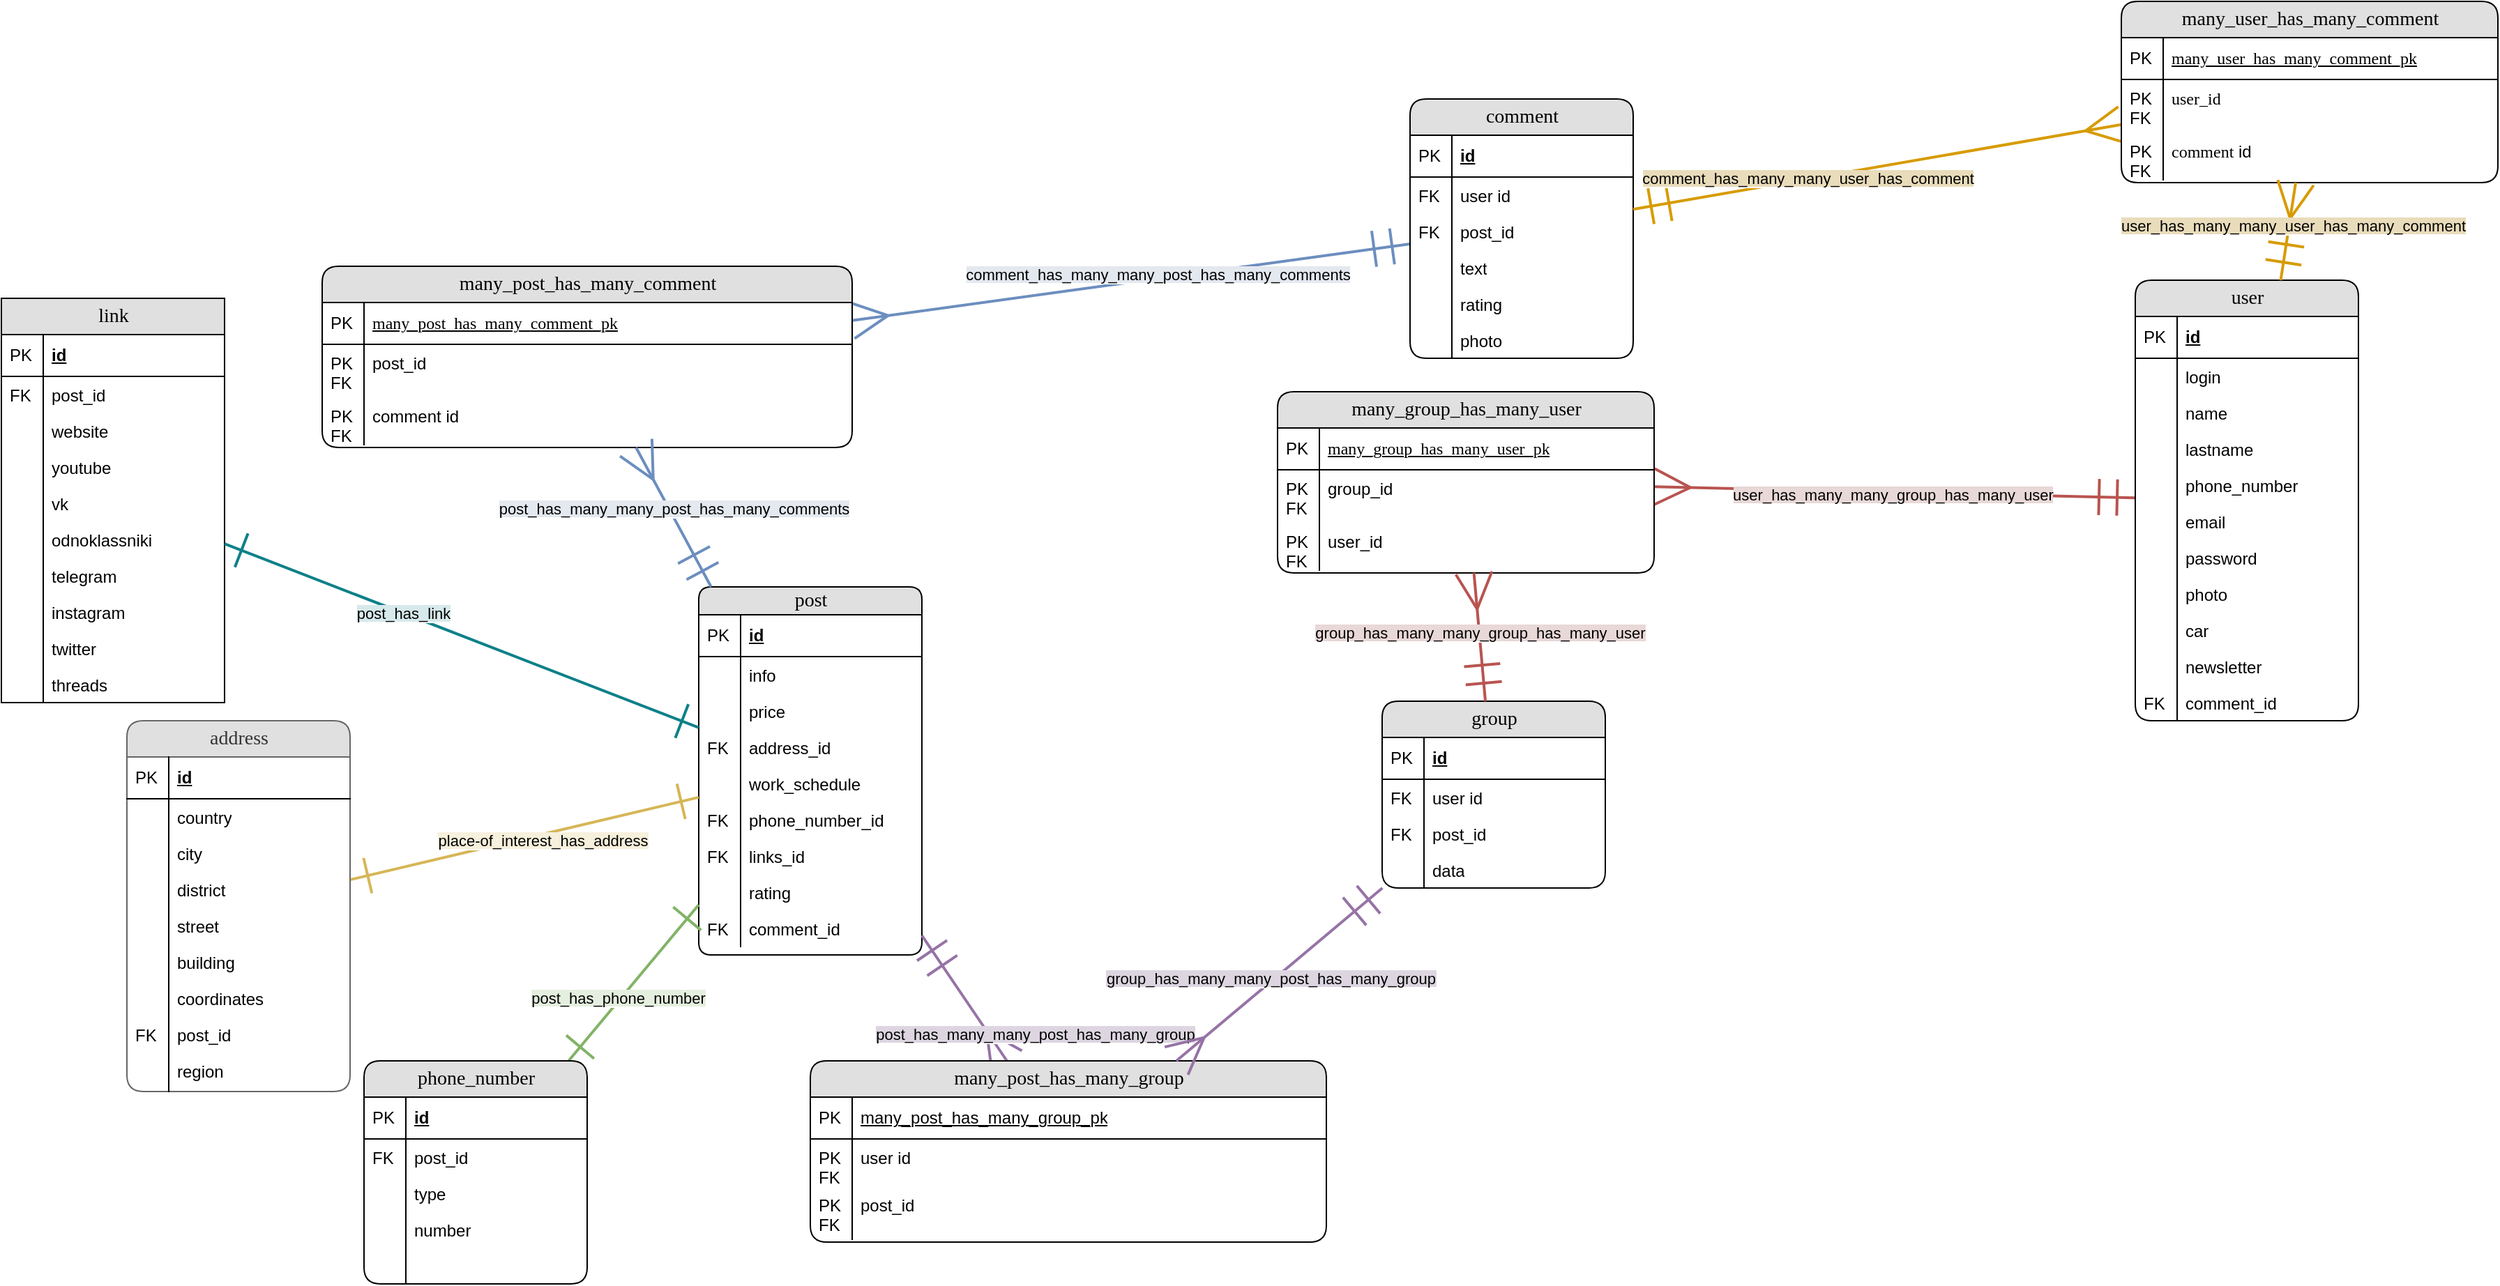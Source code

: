 <mxfile version="24.2.5" type="github">
  <diagram name="Страница — 1" id="zGp6CD3WkkNoBTOQuV84">
    <mxGraphModel dx="1393" dy="797" grid="1" gridSize="10" guides="1" tooltips="1" connect="1" arrows="1" fold="1" page="1" pageScale="1" pageWidth="827" pageHeight="1169" math="0" shadow="0">
      <root>
        <mxCell id="0" />
        <mxCell id="1" parent="0" />
        <mxCell id="ZuBwo8uALiQfT8giL7Jg-1" style="orthogonalLoop=1;jettySize=auto;html=1;startArrow=ERmany;startFill=0;endArrow=ERmandOne;endFill=0;endSize=23;startSize=23;rounded=1;fillColor=#dae8fc;strokeColor=#6c8ebf;strokeWidth=2;" parent="1" source="ZuBwo8uALiQfT8giL7Jg-139" target="ZuBwo8uALiQfT8giL7Jg-22" edge="1">
          <mxGeometry relative="1" as="geometry" />
        </mxCell>
        <mxCell id="ZuBwo8uALiQfT8giL7Jg-2" value="&lt;span style=&quot;background-color: rgb(228, 232, 239);&quot;&gt;comment_has_many_many_post_has_many_comments&lt;/span&gt;" style="edgeLabel;html=1;align=center;verticalAlign=middle;resizable=0;points=[];" parent="ZuBwo8uALiQfT8giL7Jg-1" vertex="1" connectable="0">
          <mxGeometry x="0.095" y="3" relative="1" as="geometry">
            <mxPoint as="offset" />
          </mxGeometry>
        </mxCell>
        <mxCell id="ZuBwo8uALiQfT8giL7Jg-3" value="post" style="swimlane;html=1;fontStyle=0;childLayout=stackLayout;horizontal=1;startSize=20;fillColor=#e0e0e0;horizontalStack=0;resizeParent=1;resizeLast=0;collapsible=1;marginBottom=0;swimlaneFillColor=#ffffff;align=center;rounded=1;shadow=0;comic=0;labelBackgroundColor=none;strokeWidth=1;fontFamily=Verdana;fontSize=14;glass=0;swimlaneLine=1;" parent="1" vertex="1">
          <mxGeometry x="820" y="600" width="160" height="264" as="geometry" />
        </mxCell>
        <mxCell id="ZuBwo8uALiQfT8giL7Jg-4" value="id" style="shape=partialRectangle;top=0;left=0;right=0;bottom=1;html=1;align=left;verticalAlign=middle;fillColor=none;spacingLeft=34;spacingRight=4;whiteSpace=wrap;overflow=hidden;rotatable=0;points=[[0,0.5],[1,0.5]];portConstraint=eastwest;dropTarget=0;fontStyle=5;" parent="ZuBwo8uALiQfT8giL7Jg-3" vertex="1">
          <mxGeometry y="20" width="160" height="30" as="geometry" />
        </mxCell>
        <mxCell id="ZuBwo8uALiQfT8giL7Jg-5" value="PK" style="shape=partialRectangle;top=0;left=0;bottom=0;html=1;fillColor=none;align=left;verticalAlign=middle;spacingLeft=4;spacingRight=4;whiteSpace=wrap;overflow=hidden;rotatable=0;points=[];portConstraint=eastwest;part=1;" parent="ZuBwo8uALiQfT8giL7Jg-4" vertex="1" connectable="0">
          <mxGeometry width="30" height="30" as="geometry" />
        </mxCell>
        <mxCell id="ZuBwo8uALiQfT8giL7Jg-6" value="info" style="shape=partialRectangle;top=0;left=0;right=0;bottom=0;html=1;align=left;verticalAlign=top;fillColor=none;spacingLeft=34;spacingRight=4;whiteSpace=wrap;overflow=hidden;rotatable=0;points=[[0,0.5],[1,0.5]];portConstraint=eastwest;dropTarget=0;" parent="ZuBwo8uALiQfT8giL7Jg-3" vertex="1">
          <mxGeometry y="50" width="160" height="26" as="geometry" />
        </mxCell>
        <mxCell id="ZuBwo8uALiQfT8giL7Jg-7" value="" style="shape=partialRectangle;top=0;left=0;bottom=0;html=1;fillColor=none;align=left;verticalAlign=top;spacingLeft=4;spacingRight=4;whiteSpace=wrap;overflow=hidden;rotatable=0;points=[];portConstraint=eastwest;part=1;" parent="ZuBwo8uALiQfT8giL7Jg-6" vertex="1" connectable="0">
          <mxGeometry width="30" height="26" as="geometry" />
        </mxCell>
        <mxCell id="ZuBwo8uALiQfT8giL7Jg-8" value="price" style="shape=partialRectangle;top=0;left=0;right=0;bottom=0;html=1;align=left;verticalAlign=top;fillColor=none;spacingLeft=34;spacingRight=4;whiteSpace=wrap;overflow=hidden;rotatable=0;points=[[0,0.5],[1,0.5]];portConstraint=eastwest;dropTarget=0;" parent="ZuBwo8uALiQfT8giL7Jg-3" vertex="1">
          <mxGeometry y="76" width="160" height="26" as="geometry" />
        </mxCell>
        <mxCell id="ZuBwo8uALiQfT8giL7Jg-9" value="" style="shape=partialRectangle;top=0;left=0;bottom=0;html=1;fillColor=none;align=left;verticalAlign=top;spacingLeft=4;spacingRight=4;whiteSpace=wrap;overflow=hidden;rotatable=0;points=[];portConstraint=eastwest;part=1;" parent="ZuBwo8uALiQfT8giL7Jg-8" vertex="1" connectable="0">
          <mxGeometry width="30" height="26" as="geometry" />
        </mxCell>
        <mxCell id="ZuBwo8uALiQfT8giL7Jg-10" value="address_id" style="shape=partialRectangle;top=0;left=0;right=0;bottom=0;html=1;align=left;verticalAlign=top;fillColor=none;spacingLeft=34;spacingRight=4;whiteSpace=wrap;overflow=hidden;rotatable=0;points=[[0,0.5],[1,0.5]];portConstraint=eastwest;dropTarget=0;" parent="ZuBwo8uALiQfT8giL7Jg-3" vertex="1">
          <mxGeometry y="102" width="160" height="26" as="geometry" />
        </mxCell>
        <mxCell id="ZuBwo8uALiQfT8giL7Jg-11" value="FK" style="shape=partialRectangle;top=0;left=0;bottom=0;html=1;fillColor=none;align=left;verticalAlign=top;spacingLeft=4;spacingRight=4;whiteSpace=wrap;overflow=hidden;rotatable=0;points=[];portConstraint=eastwest;part=1;" parent="ZuBwo8uALiQfT8giL7Jg-10" vertex="1" connectable="0">
          <mxGeometry width="30" height="26" as="geometry" />
        </mxCell>
        <mxCell id="ZuBwo8uALiQfT8giL7Jg-12" value="work_schedule" style="shape=partialRectangle;top=0;left=0;right=0;bottom=0;html=1;align=left;verticalAlign=top;fillColor=none;spacingLeft=34;spacingRight=4;whiteSpace=wrap;overflow=hidden;rotatable=0;points=[[0,0.5],[1,0.5]];portConstraint=eastwest;dropTarget=0;" parent="ZuBwo8uALiQfT8giL7Jg-3" vertex="1">
          <mxGeometry y="128" width="160" height="26" as="geometry" />
        </mxCell>
        <mxCell id="ZuBwo8uALiQfT8giL7Jg-13" value="" style="shape=partialRectangle;top=0;left=0;bottom=0;html=1;fillColor=none;align=left;verticalAlign=top;spacingLeft=4;spacingRight=4;whiteSpace=wrap;overflow=hidden;rotatable=0;points=[];portConstraint=eastwest;part=1;" parent="ZuBwo8uALiQfT8giL7Jg-12" vertex="1" connectable="0">
          <mxGeometry width="30" height="26" as="geometry" />
        </mxCell>
        <mxCell id="ZuBwo8uALiQfT8giL7Jg-14" value="phone_number_id" style="shape=partialRectangle;top=0;left=0;right=0;bottom=0;html=1;align=left;verticalAlign=top;fillColor=none;spacingLeft=34;spacingRight=4;whiteSpace=wrap;overflow=hidden;rotatable=0;points=[[0,0.5],[1,0.5]];portConstraint=eastwest;dropTarget=0;" parent="ZuBwo8uALiQfT8giL7Jg-3" vertex="1">
          <mxGeometry y="154" width="160" height="26" as="geometry" />
        </mxCell>
        <mxCell id="ZuBwo8uALiQfT8giL7Jg-15" value="FK" style="shape=partialRectangle;top=0;left=0;bottom=0;html=1;fillColor=none;align=left;verticalAlign=top;spacingLeft=4;spacingRight=4;whiteSpace=wrap;overflow=hidden;rotatable=0;points=[];portConstraint=eastwest;part=1;" parent="ZuBwo8uALiQfT8giL7Jg-14" vertex="1" connectable="0">
          <mxGeometry width="30" height="26" as="geometry" />
        </mxCell>
        <mxCell id="ZuBwo8uALiQfT8giL7Jg-16" value="links_id" style="shape=partialRectangle;top=0;left=0;right=0;bottom=0;html=1;align=left;verticalAlign=top;fillColor=none;spacingLeft=34;spacingRight=4;whiteSpace=wrap;overflow=hidden;rotatable=0;points=[[0,0.5],[1,0.5]];portConstraint=eastwest;dropTarget=0;" parent="ZuBwo8uALiQfT8giL7Jg-3" vertex="1">
          <mxGeometry y="180" width="160" height="26" as="geometry" />
        </mxCell>
        <mxCell id="ZuBwo8uALiQfT8giL7Jg-17" value="FK" style="shape=partialRectangle;top=0;left=0;bottom=0;html=1;fillColor=none;align=left;verticalAlign=top;spacingLeft=4;spacingRight=4;whiteSpace=wrap;overflow=hidden;rotatable=0;points=[];portConstraint=eastwest;part=1;" parent="ZuBwo8uALiQfT8giL7Jg-16" vertex="1" connectable="0">
          <mxGeometry width="30" height="26" as="geometry" />
        </mxCell>
        <mxCell id="ZuBwo8uALiQfT8giL7Jg-18" value="rating" style="shape=partialRectangle;top=0;left=0;right=0;bottom=0;html=1;align=left;verticalAlign=top;fillColor=none;spacingLeft=34;spacingRight=4;whiteSpace=wrap;overflow=hidden;rotatable=0;points=[[0,0.5],[1,0.5]];portConstraint=eastwest;dropTarget=0;" parent="ZuBwo8uALiQfT8giL7Jg-3" vertex="1">
          <mxGeometry y="206" width="160" height="26" as="geometry" />
        </mxCell>
        <mxCell id="ZuBwo8uALiQfT8giL7Jg-19" value="" style="shape=partialRectangle;top=0;left=0;bottom=0;html=1;fillColor=none;align=left;verticalAlign=top;spacingLeft=4;spacingRight=4;whiteSpace=wrap;overflow=hidden;rotatable=0;points=[];portConstraint=eastwest;part=1;" parent="ZuBwo8uALiQfT8giL7Jg-18" vertex="1" connectable="0">
          <mxGeometry width="30" height="26" as="geometry" />
        </mxCell>
        <mxCell id="ZuBwo8uALiQfT8giL7Jg-20" value="comment_id" style="shape=partialRectangle;top=0;left=0;right=0;bottom=0;html=1;align=left;verticalAlign=top;fillColor=none;spacingLeft=34;spacingRight=4;whiteSpace=wrap;overflow=hidden;rotatable=0;points=[[0,0.5],[1,0.5]];portConstraint=eastwest;dropTarget=0;" parent="ZuBwo8uALiQfT8giL7Jg-3" vertex="1">
          <mxGeometry y="232" width="160" height="26" as="geometry" />
        </mxCell>
        <mxCell id="ZuBwo8uALiQfT8giL7Jg-21" value="FK" style="shape=partialRectangle;top=0;left=0;bottom=0;html=1;fillColor=none;align=left;verticalAlign=top;spacingLeft=4;spacingRight=4;whiteSpace=wrap;overflow=hidden;rotatable=0;points=[];portConstraint=eastwest;part=1;" parent="ZuBwo8uALiQfT8giL7Jg-20" vertex="1" connectable="0">
          <mxGeometry width="30" height="26" as="geometry" />
        </mxCell>
        <mxCell id="ZuBwo8uALiQfT8giL7Jg-22" value="comment" style="swimlane;html=1;fontStyle=0;childLayout=stackLayout;horizontal=1;startSize=26;fillColor=#e0e0e0;horizontalStack=0;resizeParent=1;resizeLast=0;collapsible=1;marginBottom=0;swimlaneFillColor=#ffffff;align=center;rounded=1;shadow=0;comic=0;labelBackgroundColor=none;strokeWidth=1;fontFamily=Verdana;fontSize=14" parent="1" vertex="1">
          <mxGeometry x="1330" y="250" width="160" height="186" as="geometry" />
        </mxCell>
        <mxCell id="ZuBwo8uALiQfT8giL7Jg-23" value="id" style="shape=partialRectangle;top=0;left=0;right=0;bottom=1;html=1;align=left;verticalAlign=middle;fillColor=none;spacingLeft=34;spacingRight=4;whiteSpace=wrap;overflow=hidden;rotatable=0;points=[[0,0.5],[1,0.5]];portConstraint=eastwest;dropTarget=0;fontStyle=5;" parent="ZuBwo8uALiQfT8giL7Jg-22" vertex="1">
          <mxGeometry y="26" width="160" height="30" as="geometry" />
        </mxCell>
        <mxCell id="ZuBwo8uALiQfT8giL7Jg-24" value="PK" style="shape=partialRectangle;top=0;left=0;bottom=0;html=1;fillColor=none;align=left;verticalAlign=middle;spacingLeft=4;spacingRight=4;whiteSpace=wrap;overflow=hidden;rotatable=0;points=[];portConstraint=eastwest;part=1;" parent="ZuBwo8uALiQfT8giL7Jg-23" vertex="1" connectable="0">
          <mxGeometry width="30" height="30" as="geometry" />
        </mxCell>
        <mxCell id="ZuBwo8uALiQfT8giL7Jg-25" value="user id" style="shape=partialRectangle;top=0;left=0;right=0;bottom=0;html=1;align=left;verticalAlign=top;fillColor=none;spacingLeft=34;spacingRight=4;whiteSpace=wrap;overflow=hidden;rotatable=0;points=[[0,0.5],[1,0.5]];portConstraint=eastwest;dropTarget=0;" parent="ZuBwo8uALiQfT8giL7Jg-22" vertex="1">
          <mxGeometry y="56" width="160" height="26" as="geometry" />
        </mxCell>
        <mxCell id="ZuBwo8uALiQfT8giL7Jg-26" value="FK" style="shape=partialRectangle;top=0;left=0;bottom=0;html=1;fillColor=none;align=left;verticalAlign=top;spacingLeft=4;spacingRight=4;whiteSpace=wrap;overflow=hidden;rotatable=0;points=[];portConstraint=eastwest;part=1;" parent="ZuBwo8uALiQfT8giL7Jg-25" vertex="1" connectable="0">
          <mxGeometry width="30" height="26" as="geometry" />
        </mxCell>
        <mxCell id="ZuBwo8uALiQfT8giL7Jg-27" value="post_id" style="shape=partialRectangle;top=0;left=0;right=0;bottom=0;html=1;align=left;verticalAlign=top;fillColor=none;spacingLeft=34;spacingRight=4;whiteSpace=wrap;overflow=hidden;rotatable=0;points=[[0,0.5],[1,0.5]];portConstraint=eastwest;dropTarget=0;" parent="ZuBwo8uALiQfT8giL7Jg-22" vertex="1">
          <mxGeometry y="82" width="160" height="26" as="geometry" />
        </mxCell>
        <mxCell id="ZuBwo8uALiQfT8giL7Jg-28" value="FK" style="shape=partialRectangle;top=0;left=0;bottom=0;html=1;fillColor=none;align=left;verticalAlign=top;spacingLeft=4;spacingRight=4;whiteSpace=wrap;overflow=hidden;rotatable=0;points=[];portConstraint=eastwest;part=1;" parent="ZuBwo8uALiQfT8giL7Jg-27" vertex="1" connectable="0">
          <mxGeometry width="30" height="26" as="geometry" />
        </mxCell>
        <mxCell id="ZuBwo8uALiQfT8giL7Jg-29" value="text" style="shape=partialRectangle;top=0;left=0;right=0;bottom=0;html=1;align=left;verticalAlign=top;fillColor=none;spacingLeft=34;spacingRight=4;whiteSpace=wrap;overflow=hidden;rotatable=0;points=[[0,0.5],[1,0.5]];portConstraint=eastwest;dropTarget=0;" parent="ZuBwo8uALiQfT8giL7Jg-22" vertex="1">
          <mxGeometry y="108" width="160" height="26" as="geometry" />
        </mxCell>
        <mxCell id="ZuBwo8uALiQfT8giL7Jg-30" value="" style="shape=partialRectangle;top=0;left=0;bottom=0;html=1;fillColor=none;align=left;verticalAlign=top;spacingLeft=4;spacingRight=4;whiteSpace=wrap;overflow=hidden;rotatable=0;points=[];portConstraint=eastwest;part=1;" parent="ZuBwo8uALiQfT8giL7Jg-29" vertex="1" connectable="0">
          <mxGeometry width="30" height="26" as="geometry" />
        </mxCell>
        <mxCell id="ZuBwo8uALiQfT8giL7Jg-31" value="rating" style="shape=partialRectangle;top=0;left=0;right=0;bottom=0;html=1;align=left;verticalAlign=top;fillColor=none;spacingLeft=34;spacingRight=4;whiteSpace=wrap;overflow=hidden;rotatable=0;points=[[0,0.5],[1,0.5]];portConstraint=eastwest;dropTarget=0;" parent="ZuBwo8uALiQfT8giL7Jg-22" vertex="1">
          <mxGeometry y="134" width="160" height="26" as="geometry" />
        </mxCell>
        <mxCell id="ZuBwo8uALiQfT8giL7Jg-32" value="" style="shape=partialRectangle;top=0;left=0;bottom=0;html=1;fillColor=none;align=left;verticalAlign=top;spacingLeft=4;spacingRight=4;whiteSpace=wrap;overflow=hidden;rotatable=0;points=[];portConstraint=eastwest;part=1;" parent="ZuBwo8uALiQfT8giL7Jg-31" vertex="1" connectable="0">
          <mxGeometry width="30" height="26" as="geometry" />
        </mxCell>
        <mxCell id="ZuBwo8uALiQfT8giL7Jg-33" value="photo" style="shape=partialRectangle;top=0;left=0;right=0;bottom=0;html=1;align=left;verticalAlign=top;fillColor=none;spacingLeft=34;spacingRight=4;whiteSpace=wrap;overflow=hidden;rotatable=0;points=[[0,0.5],[1,0.5]];portConstraint=eastwest;dropTarget=0;" parent="ZuBwo8uALiQfT8giL7Jg-22" vertex="1">
          <mxGeometry y="160" width="160" height="26" as="geometry" />
        </mxCell>
        <mxCell id="ZuBwo8uALiQfT8giL7Jg-34" value="" style="shape=partialRectangle;top=0;left=0;bottom=0;html=1;fillColor=none;align=left;verticalAlign=top;spacingLeft=4;spacingRight=4;whiteSpace=wrap;overflow=hidden;rotatable=0;points=[];portConstraint=eastwest;part=1;" parent="ZuBwo8uALiQfT8giL7Jg-33" vertex="1" connectable="0">
          <mxGeometry width="30" height="26" as="geometry" />
        </mxCell>
        <mxCell id="ZuBwo8uALiQfT8giL7Jg-35" style="rounded=0;orthogonalLoop=1;jettySize=auto;html=1;startArrow=ERmandOne;startFill=0;endArrow=ERmany;endFill=0;endSize=23;startSize=23;fillColor=#f8cecc;strokeColor=#b85450;strokeWidth=2;" parent="1" source="ZuBwo8uALiQfT8giL7Jg-37" target="ZuBwo8uALiQfT8giL7Jg-148" edge="1">
          <mxGeometry relative="1" as="geometry" />
        </mxCell>
        <mxCell id="ZuBwo8uALiQfT8giL7Jg-36" value="&lt;span style=&quot;background-color: rgb(232, 216, 215);&quot;&gt;user_has_many_many_group_has_many_user&lt;/span&gt;" style="edgeLabel;html=1;align=center;verticalAlign=middle;resizable=0;points=[];" parent="ZuBwo8uALiQfT8giL7Jg-35" vertex="1" connectable="0">
          <mxGeometry x="0.007" y="2" relative="1" as="geometry">
            <mxPoint as="offset" />
          </mxGeometry>
        </mxCell>
        <mxCell id="ZuBwo8uALiQfT8giL7Jg-37" value="user" style="swimlane;html=1;fontStyle=0;childLayout=stackLayout;horizontal=1;startSize=26;fillColor=#e0e0e0;horizontalStack=0;resizeParent=1;resizeLast=0;collapsible=1;marginBottom=0;swimlaneFillColor=#ffffff;align=center;rounded=1;shadow=0;comic=0;labelBackgroundColor=none;strokeWidth=1;fontFamily=Verdana;fontSize=14" parent="1" vertex="1">
          <mxGeometry x="1850" y="380" width="160" height="316" as="geometry" />
        </mxCell>
        <mxCell id="ZuBwo8uALiQfT8giL7Jg-38" value="id" style="shape=partialRectangle;top=0;left=0;right=0;bottom=1;html=1;align=left;verticalAlign=middle;fillColor=none;spacingLeft=34;spacingRight=4;whiteSpace=wrap;overflow=hidden;rotatable=0;points=[[0,0.5],[1,0.5]];portConstraint=eastwest;dropTarget=0;fontStyle=5;" parent="ZuBwo8uALiQfT8giL7Jg-37" vertex="1">
          <mxGeometry y="26" width="160" height="30" as="geometry" />
        </mxCell>
        <mxCell id="ZuBwo8uALiQfT8giL7Jg-39" value="PK" style="shape=partialRectangle;top=0;left=0;bottom=0;html=1;fillColor=none;align=left;verticalAlign=middle;spacingLeft=4;spacingRight=4;whiteSpace=wrap;overflow=hidden;rotatable=0;points=[];portConstraint=eastwest;part=1;" parent="ZuBwo8uALiQfT8giL7Jg-38" vertex="1" connectable="0">
          <mxGeometry width="30" height="30" as="geometry" />
        </mxCell>
        <mxCell id="ZuBwo8uALiQfT8giL7Jg-40" value="login" style="shape=partialRectangle;top=0;left=0;right=0;bottom=0;html=1;align=left;verticalAlign=top;fillColor=none;spacingLeft=34;spacingRight=4;whiteSpace=wrap;overflow=hidden;rotatable=0;points=[[0,0.5],[1,0.5]];portConstraint=eastwest;dropTarget=0;" parent="ZuBwo8uALiQfT8giL7Jg-37" vertex="1">
          <mxGeometry y="56" width="160" height="26" as="geometry" />
        </mxCell>
        <mxCell id="ZuBwo8uALiQfT8giL7Jg-41" value="" style="shape=partialRectangle;top=0;left=0;bottom=0;html=1;fillColor=none;align=left;verticalAlign=top;spacingLeft=4;spacingRight=4;whiteSpace=wrap;overflow=hidden;rotatable=0;points=[];portConstraint=eastwest;part=1;" parent="ZuBwo8uALiQfT8giL7Jg-40" vertex="1" connectable="0">
          <mxGeometry width="30" height="26" as="geometry" />
        </mxCell>
        <mxCell id="ZuBwo8uALiQfT8giL7Jg-42" value="name" style="shape=partialRectangle;top=0;left=0;right=0;bottom=0;html=1;align=left;verticalAlign=top;fillColor=none;spacingLeft=34;spacingRight=4;whiteSpace=wrap;overflow=hidden;rotatable=0;points=[[0,0.5],[1,0.5]];portConstraint=eastwest;dropTarget=0;" parent="ZuBwo8uALiQfT8giL7Jg-37" vertex="1">
          <mxGeometry y="82" width="160" height="26" as="geometry" />
        </mxCell>
        <mxCell id="ZuBwo8uALiQfT8giL7Jg-43" value="" style="shape=partialRectangle;top=0;left=0;bottom=0;html=1;fillColor=none;align=left;verticalAlign=top;spacingLeft=4;spacingRight=4;whiteSpace=wrap;overflow=hidden;rotatable=0;points=[];portConstraint=eastwest;part=1;" parent="ZuBwo8uALiQfT8giL7Jg-42" vertex="1" connectable="0">
          <mxGeometry width="30" height="26" as="geometry" />
        </mxCell>
        <mxCell id="ZuBwo8uALiQfT8giL7Jg-44" value="lastname" style="shape=partialRectangle;top=0;left=0;right=0;bottom=0;html=1;align=left;verticalAlign=top;fillColor=none;spacingLeft=34;spacingRight=4;whiteSpace=wrap;overflow=hidden;rotatable=0;points=[[0,0.5],[1,0.5]];portConstraint=eastwest;dropTarget=0;" parent="ZuBwo8uALiQfT8giL7Jg-37" vertex="1">
          <mxGeometry y="108" width="160" height="26" as="geometry" />
        </mxCell>
        <mxCell id="ZuBwo8uALiQfT8giL7Jg-45" value="" style="shape=partialRectangle;top=0;left=0;bottom=0;html=1;fillColor=none;align=left;verticalAlign=top;spacingLeft=4;spacingRight=4;whiteSpace=wrap;overflow=hidden;rotatable=0;points=[];portConstraint=eastwest;part=1;" parent="ZuBwo8uALiQfT8giL7Jg-44" vertex="1" connectable="0">
          <mxGeometry width="30" height="26" as="geometry" />
        </mxCell>
        <mxCell id="ZuBwo8uALiQfT8giL7Jg-46" value="phone_number" style="shape=partialRectangle;top=0;left=0;right=0;bottom=0;html=1;align=left;verticalAlign=top;fillColor=none;spacingLeft=34;spacingRight=4;whiteSpace=wrap;overflow=hidden;rotatable=0;points=[[0,0.5],[1,0.5]];portConstraint=eastwest;dropTarget=0;" parent="ZuBwo8uALiQfT8giL7Jg-37" vertex="1">
          <mxGeometry y="134" width="160" height="26" as="geometry" />
        </mxCell>
        <mxCell id="ZuBwo8uALiQfT8giL7Jg-47" value="" style="shape=partialRectangle;top=0;left=0;bottom=0;html=1;fillColor=none;align=left;verticalAlign=top;spacingLeft=4;spacingRight=4;whiteSpace=wrap;overflow=hidden;rotatable=0;points=[];portConstraint=eastwest;part=1;" parent="ZuBwo8uALiQfT8giL7Jg-46" vertex="1" connectable="0">
          <mxGeometry width="30" height="26" as="geometry" />
        </mxCell>
        <mxCell id="ZuBwo8uALiQfT8giL7Jg-48" value="email" style="shape=partialRectangle;top=0;left=0;right=0;bottom=0;html=1;align=left;verticalAlign=top;fillColor=none;spacingLeft=34;spacingRight=4;whiteSpace=wrap;overflow=hidden;rotatable=0;points=[[0,0.5],[1,0.5]];portConstraint=eastwest;dropTarget=0;" parent="ZuBwo8uALiQfT8giL7Jg-37" vertex="1">
          <mxGeometry y="160" width="160" height="26" as="geometry" />
        </mxCell>
        <mxCell id="ZuBwo8uALiQfT8giL7Jg-49" value="" style="shape=partialRectangle;top=0;left=0;bottom=0;html=1;fillColor=none;align=left;verticalAlign=top;spacingLeft=4;spacingRight=4;whiteSpace=wrap;overflow=hidden;rotatable=0;points=[];portConstraint=eastwest;part=1;" parent="ZuBwo8uALiQfT8giL7Jg-48" vertex="1" connectable="0">
          <mxGeometry width="30" height="26" as="geometry" />
        </mxCell>
        <mxCell id="ZuBwo8uALiQfT8giL7Jg-50" value="password" style="shape=partialRectangle;top=0;left=0;right=0;bottom=0;html=1;align=left;verticalAlign=top;fillColor=none;spacingLeft=34;spacingRight=4;whiteSpace=wrap;overflow=hidden;rotatable=0;points=[[0,0.5],[1,0.5]];portConstraint=eastwest;dropTarget=0;" parent="ZuBwo8uALiQfT8giL7Jg-37" vertex="1">
          <mxGeometry y="186" width="160" height="26" as="geometry" />
        </mxCell>
        <mxCell id="ZuBwo8uALiQfT8giL7Jg-51" value="" style="shape=partialRectangle;top=0;left=0;bottom=0;html=1;fillColor=none;align=left;verticalAlign=top;spacingLeft=4;spacingRight=4;whiteSpace=wrap;overflow=hidden;rotatable=0;points=[];portConstraint=eastwest;part=1;" parent="ZuBwo8uALiQfT8giL7Jg-50" vertex="1" connectable="0">
          <mxGeometry width="30" height="26" as="geometry" />
        </mxCell>
        <mxCell id="ZuBwo8uALiQfT8giL7Jg-52" value="photo" style="shape=partialRectangle;top=0;left=0;right=0;bottom=0;html=1;align=left;verticalAlign=top;fillColor=none;spacingLeft=34;spacingRight=4;whiteSpace=wrap;overflow=hidden;rotatable=0;points=[[0,0.5],[1,0.5]];portConstraint=eastwest;dropTarget=0;" parent="ZuBwo8uALiQfT8giL7Jg-37" vertex="1">
          <mxGeometry y="212" width="160" height="26" as="geometry" />
        </mxCell>
        <mxCell id="ZuBwo8uALiQfT8giL7Jg-53" value="" style="shape=partialRectangle;top=0;left=0;bottom=0;html=1;fillColor=none;align=left;verticalAlign=top;spacingLeft=4;spacingRight=4;whiteSpace=wrap;overflow=hidden;rotatable=0;points=[];portConstraint=eastwest;part=1;" parent="ZuBwo8uALiQfT8giL7Jg-52" vertex="1" connectable="0">
          <mxGeometry width="30" height="26" as="geometry" />
        </mxCell>
        <mxCell id="ZuBwo8uALiQfT8giL7Jg-54" value="car" style="shape=partialRectangle;top=0;left=0;right=0;bottom=0;html=1;align=left;verticalAlign=top;fillColor=none;spacingLeft=34;spacingRight=4;whiteSpace=wrap;overflow=hidden;rotatable=0;points=[[0,0.5],[1,0.5]];portConstraint=eastwest;dropTarget=0;" parent="ZuBwo8uALiQfT8giL7Jg-37" vertex="1">
          <mxGeometry y="238" width="160" height="26" as="geometry" />
        </mxCell>
        <mxCell id="ZuBwo8uALiQfT8giL7Jg-55" value="" style="shape=partialRectangle;top=0;left=0;bottom=0;html=1;fillColor=none;align=left;verticalAlign=top;spacingLeft=4;spacingRight=4;whiteSpace=wrap;overflow=hidden;rotatable=0;points=[];portConstraint=eastwest;part=1;" parent="ZuBwo8uALiQfT8giL7Jg-54" vertex="1" connectable="0">
          <mxGeometry width="30" height="26" as="geometry" />
        </mxCell>
        <mxCell id="ZuBwo8uALiQfT8giL7Jg-56" value="newsletter" style="shape=partialRectangle;top=0;left=0;right=0;bottom=0;html=1;align=left;verticalAlign=top;fillColor=none;spacingLeft=34;spacingRight=4;whiteSpace=wrap;overflow=hidden;rotatable=0;points=[[0,0.5],[1,0.5]];portConstraint=eastwest;dropTarget=0;" parent="ZuBwo8uALiQfT8giL7Jg-37" vertex="1">
          <mxGeometry y="264" width="160" height="26" as="geometry" />
        </mxCell>
        <mxCell id="ZuBwo8uALiQfT8giL7Jg-57" value="" style="shape=partialRectangle;top=0;left=0;bottom=0;html=1;fillColor=none;align=left;verticalAlign=top;spacingLeft=4;spacingRight=4;whiteSpace=wrap;overflow=hidden;rotatable=0;points=[];portConstraint=eastwest;part=1;" parent="ZuBwo8uALiQfT8giL7Jg-56" vertex="1" connectable="0">
          <mxGeometry width="30" height="26" as="geometry" />
        </mxCell>
        <mxCell id="ZuBwo8uALiQfT8giL7Jg-58" value="comment_id" style="shape=partialRectangle;top=0;left=0;right=0;bottom=0;html=1;align=left;verticalAlign=top;fillColor=none;spacingLeft=34;spacingRight=4;whiteSpace=wrap;overflow=hidden;rotatable=0;points=[[0,0.5],[1,0.5]];portConstraint=eastwest;dropTarget=0;" parent="ZuBwo8uALiQfT8giL7Jg-37" vertex="1">
          <mxGeometry y="290" width="160" height="26" as="geometry" />
        </mxCell>
        <mxCell id="ZuBwo8uALiQfT8giL7Jg-59" value="FK" style="shape=partialRectangle;top=0;left=0;bottom=0;html=1;fillColor=none;align=left;verticalAlign=top;spacingLeft=4;spacingRight=4;whiteSpace=wrap;overflow=hidden;rotatable=0;points=[];portConstraint=eastwest;part=1;" parent="ZuBwo8uALiQfT8giL7Jg-58" vertex="1" connectable="0">
          <mxGeometry width="30" height="26" as="geometry" />
        </mxCell>
        <mxCell id="ZuBwo8uALiQfT8giL7Jg-60" value="link" style="swimlane;html=1;fontStyle=0;childLayout=stackLayout;horizontal=1;startSize=26;fillColor=#e0e0e0;horizontalStack=0;resizeParent=1;resizeLast=0;collapsible=1;marginBottom=0;swimlaneFillColor=#ffffff;align=center;rounded=1;shadow=0;comic=0;labelBackgroundColor=none;strokeWidth=1;fontFamily=Verdana;fontSize=14;arcSize=0;" parent="1" vertex="1">
          <mxGeometry x="320" y="393" width="160" height="290" as="geometry" />
        </mxCell>
        <mxCell id="ZuBwo8uALiQfT8giL7Jg-61" value="id" style="shape=partialRectangle;top=0;left=0;right=0;bottom=1;html=1;align=left;verticalAlign=middle;fillColor=none;spacingLeft=34;spacingRight=4;whiteSpace=wrap;overflow=hidden;rotatable=0;points=[[0,0.5],[1,0.5]];portConstraint=eastwest;dropTarget=0;fontStyle=5;" parent="ZuBwo8uALiQfT8giL7Jg-60" vertex="1">
          <mxGeometry y="26" width="160" height="30" as="geometry" />
        </mxCell>
        <mxCell id="ZuBwo8uALiQfT8giL7Jg-62" value="PK" style="shape=partialRectangle;top=0;left=0;bottom=0;html=1;fillColor=none;align=left;verticalAlign=middle;spacingLeft=4;spacingRight=4;whiteSpace=wrap;overflow=hidden;rotatable=0;points=[];portConstraint=eastwest;part=1;" parent="ZuBwo8uALiQfT8giL7Jg-61" vertex="1" connectable="0">
          <mxGeometry width="30" height="30" as="geometry" />
        </mxCell>
        <mxCell id="ZuBwo8uALiQfT8giL7Jg-63" value="post_id" style="shape=partialRectangle;top=0;left=0;right=0;bottom=0;html=1;align=left;verticalAlign=top;fillColor=none;spacingLeft=34;spacingRight=4;whiteSpace=wrap;overflow=hidden;rotatable=0;points=[[0,0.5],[1,0.5]];portConstraint=eastwest;dropTarget=0;" parent="ZuBwo8uALiQfT8giL7Jg-60" vertex="1">
          <mxGeometry y="56" width="160" height="26" as="geometry" />
        </mxCell>
        <mxCell id="ZuBwo8uALiQfT8giL7Jg-64" value="FK" style="shape=partialRectangle;top=0;left=0;bottom=0;html=1;fillColor=none;align=left;verticalAlign=top;spacingLeft=4;spacingRight=4;whiteSpace=wrap;overflow=hidden;rotatable=0;points=[];portConstraint=eastwest;part=1;" parent="ZuBwo8uALiQfT8giL7Jg-63" vertex="1" connectable="0">
          <mxGeometry width="30" height="26" as="geometry" />
        </mxCell>
        <mxCell id="ZuBwo8uALiQfT8giL7Jg-65" value="website" style="shape=partialRectangle;top=0;left=0;right=0;bottom=0;html=1;align=left;verticalAlign=top;fillColor=none;spacingLeft=34;spacingRight=4;whiteSpace=wrap;overflow=hidden;rotatable=0;points=[[0,0.5],[1,0.5]];portConstraint=eastwest;dropTarget=0;" parent="ZuBwo8uALiQfT8giL7Jg-60" vertex="1">
          <mxGeometry y="82" width="160" height="26" as="geometry" />
        </mxCell>
        <mxCell id="ZuBwo8uALiQfT8giL7Jg-66" value="" style="shape=partialRectangle;top=0;left=0;bottom=0;html=1;fillColor=none;align=left;verticalAlign=top;spacingLeft=4;spacingRight=4;whiteSpace=wrap;overflow=hidden;rotatable=0;points=[];portConstraint=eastwest;part=1;" parent="ZuBwo8uALiQfT8giL7Jg-65" vertex="1" connectable="0">
          <mxGeometry width="30" height="26" as="geometry" />
        </mxCell>
        <mxCell id="ZuBwo8uALiQfT8giL7Jg-67" value="youtube" style="shape=partialRectangle;top=0;left=0;right=0;bottom=0;html=1;align=left;verticalAlign=top;fillColor=none;spacingLeft=34;spacingRight=4;whiteSpace=wrap;overflow=hidden;rotatable=0;points=[[0,0.5],[1,0.5]];portConstraint=eastwest;dropTarget=0;" parent="ZuBwo8uALiQfT8giL7Jg-60" vertex="1">
          <mxGeometry y="108" width="160" height="26" as="geometry" />
        </mxCell>
        <mxCell id="ZuBwo8uALiQfT8giL7Jg-68" value="" style="shape=partialRectangle;top=0;left=0;bottom=0;html=1;fillColor=none;align=left;verticalAlign=top;spacingLeft=4;spacingRight=4;whiteSpace=wrap;overflow=hidden;rotatable=0;points=[];portConstraint=eastwest;part=1;" parent="ZuBwo8uALiQfT8giL7Jg-67" vertex="1" connectable="0">
          <mxGeometry width="30" height="26" as="geometry" />
        </mxCell>
        <mxCell id="ZuBwo8uALiQfT8giL7Jg-69" value="vk" style="shape=partialRectangle;top=0;left=0;right=0;bottom=0;html=1;align=left;verticalAlign=top;fillColor=none;spacingLeft=34;spacingRight=4;whiteSpace=wrap;overflow=hidden;rotatable=0;points=[[0,0.5],[1,0.5]];portConstraint=eastwest;dropTarget=0;" parent="ZuBwo8uALiQfT8giL7Jg-60" vertex="1">
          <mxGeometry y="134" width="160" height="26" as="geometry" />
        </mxCell>
        <mxCell id="ZuBwo8uALiQfT8giL7Jg-70" value="" style="shape=partialRectangle;top=0;left=0;bottom=0;html=1;fillColor=none;align=left;verticalAlign=top;spacingLeft=4;spacingRight=4;whiteSpace=wrap;overflow=hidden;rotatable=0;points=[];portConstraint=eastwest;part=1;" parent="ZuBwo8uALiQfT8giL7Jg-69" vertex="1" connectable="0">
          <mxGeometry width="30" height="26" as="geometry" />
        </mxCell>
        <mxCell id="ZuBwo8uALiQfT8giL7Jg-71" value="odnoklassniki" style="shape=partialRectangle;top=0;left=0;right=0;bottom=0;html=1;align=left;verticalAlign=top;fillColor=none;spacingLeft=34;spacingRight=4;whiteSpace=wrap;overflow=hidden;rotatable=0;points=[[0,0.5],[1,0.5]];portConstraint=eastwest;dropTarget=0;" parent="ZuBwo8uALiQfT8giL7Jg-60" vertex="1">
          <mxGeometry y="160" width="160" height="26" as="geometry" />
        </mxCell>
        <mxCell id="ZuBwo8uALiQfT8giL7Jg-72" value="" style="shape=partialRectangle;top=0;left=0;bottom=0;html=1;fillColor=none;align=left;verticalAlign=top;spacingLeft=4;spacingRight=4;whiteSpace=wrap;overflow=hidden;rotatable=0;points=[];portConstraint=eastwest;part=1;" parent="ZuBwo8uALiQfT8giL7Jg-71" vertex="1" connectable="0">
          <mxGeometry width="30" height="26" as="geometry" />
        </mxCell>
        <mxCell id="ZuBwo8uALiQfT8giL7Jg-73" value="telegram" style="shape=partialRectangle;top=0;left=0;right=0;bottom=0;html=1;align=left;verticalAlign=top;fillColor=none;spacingLeft=34;spacingRight=4;whiteSpace=wrap;overflow=hidden;rotatable=0;points=[[0,0.5],[1,0.5]];portConstraint=eastwest;dropTarget=0;" parent="ZuBwo8uALiQfT8giL7Jg-60" vertex="1">
          <mxGeometry y="186" width="160" height="26" as="geometry" />
        </mxCell>
        <mxCell id="ZuBwo8uALiQfT8giL7Jg-74" value="" style="shape=partialRectangle;top=0;left=0;bottom=0;html=1;fillColor=none;align=left;verticalAlign=top;spacingLeft=4;spacingRight=4;whiteSpace=wrap;overflow=hidden;rotatable=0;points=[];portConstraint=eastwest;part=1;" parent="ZuBwo8uALiQfT8giL7Jg-73" vertex="1" connectable="0">
          <mxGeometry width="30" height="26" as="geometry" />
        </mxCell>
        <mxCell id="ZuBwo8uALiQfT8giL7Jg-75" value="instagram" style="shape=partialRectangle;top=0;left=0;right=0;bottom=0;html=1;align=left;verticalAlign=top;fillColor=none;spacingLeft=34;spacingRight=4;whiteSpace=wrap;overflow=hidden;rotatable=0;points=[[0,0.5],[1,0.5]];portConstraint=eastwest;dropTarget=0;" parent="ZuBwo8uALiQfT8giL7Jg-60" vertex="1">
          <mxGeometry y="212" width="160" height="26" as="geometry" />
        </mxCell>
        <mxCell id="ZuBwo8uALiQfT8giL7Jg-76" value="" style="shape=partialRectangle;top=0;left=0;bottom=0;html=1;fillColor=none;align=left;verticalAlign=top;spacingLeft=4;spacingRight=4;whiteSpace=wrap;overflow=hidden;rotatable=0;points=[];portConstraint=eastwest;part=1;" parent="ZuBwo8uALiQfT8giL7Jg-75" vertex="1" connectable="0">
          <mxGeometry width="30" height="26" as="geometry" />
        </mxCell>
        <mxCell id="ZuBwo8uALiQfT8giL7Jg-77" value="twitter" style="shape=partialRectangle;top=0;left=0;right=0;bottom=0;html=1;align=left;verticalAlign=top;fillColor=none;spacingLeft=34;spacingRight=4;whiteSpace=wrap;overflow=hidden;rotatable=0;points=[[0,0.5],[1,0.5]];portConstraint=eastwest;dropTarget=0;" parent="ZuBwo8uALiQfT8giL7Jg-60" vertex="1">
          <mxGeometry y="238" width="160" height="26" as="geometry" />
        </mxCell>
        <mxCell id="ZuBwo8uALiQfT8giL7Jg-78" value="" style="shape=partialRectangle;top=0;left=0;bottom=0;html=1;fillColor=none;align=left;verticalAlign=top;spacingLeft=4;spacingRight=4;whiteSpace=wrap;overflow=hidden;rotatable=0;points=[];portConstraint=eastwest;part=1;" parent="ZuBwo8uALiQfT8giL7Jg-77" vertex="1" connectable="0">
          <mxGeometry width="30" height="26" as="geometry" />
        </mxCell>
        <mxCell id="ZuBwo8uALiQfT8giL7Jg-79" value="threads" style="shape=partialRectangle;top=0;left=0;right=0;bottom=0;html=1;align=left;verticalAlign=top;fillColor=none;spacingLeft=34;spacingRight=4;whiteSpace=wrap;overflow=hidden;rotatable=0;points=[[0,0.5],[1,0.5]];portConstraint=eastwest;dropTarget=0;" parent="ZuBwo8uALiQfT8giL7Jg-60" vertex="1">
          <mxGeometry y="264" width="160" height="26" as="geometry" />
        </mxCell>
        <mxCell id="ZuBwo8uALiQfT8giL7Jg-80" value="" style="shape=partialRectangle;top=0;left=0;bottom=0;html=1;fillColor=none;align=left;verticalAlign=top;spacingLeft=4;spacingRight=4;whiteSpace=wrap;overflow=hidden;rotatable=0;points=[];portConstraint=eastwest;part=1;" parent="ZuBwo8uALiQfT8giL7Jg-79" vertex="1" connectable="0">
          <mxGeometry width="30" height="26" as="geometry" />
        </mxCell>
        <mxCell id="ZuBwo8uALiQfT8giL7Jg-81" style="orthogonalLoop=1;jettySize=auto;html=1;endArrow=ERmany;endFill=0;startArrow=ERmandOne;startFill=0;strokeWidth=2;endSize=23;startSize=23;rounded=0;fillColor=#ffe6cc;strokeColor=#d79b00;" parent="1" source="ZuBwo8uALiQfT8giL7Jg-22" target="ZuBwo8uALiQfT8giL7Jg-157" edge="1">
          <mxGeometry relative="1" as="geometry">
            <mxPoint x="360" y="520" as="sourcePoint" />
          </mxGeometry>
        </mxCell>
        <mxCell id="ZuBwo8uALiQfT8giL7Jg-82" value="&lt;span style=&quot;background-color: rgb(233, 220, 187);&quot;&gt;comment_has_many_many_user_has_comment&lt;/span&gt;" style="edgeLabel;html=1;align=center;verticalAlign=middle;resizable=0;points=[];" parent="ZuBwo8uALiQfT8giL7Jg-81" vertex="1" connectable="0">
          <mxGeometry x="-0.287" y="1" relative="1" as="geometry">
            <mxPoint as="offset" />
          </mxGeometry>
        </mxCell>
        <mxCell id="ZuBwo8uALiQfT8giL7Jg-83" style="rounded=1;orthogonalLoop=1;jettySize=auto;html=1;endArrow=ERone;endFill=0;fillColor=#fff2cc;strokeColor=#d6b656;strokeWidth=2;endSize=23;startSize=23;startArrow=ERone;startFill=0;" parent="1" source="ZuBwo8uALiQfT8giL7Jg-85" target="ZuBwo8uALiQfT8giL7Jg-3" edge="1">
          <mxGeometry relative="1" as="geometry">
            <mxPoint x="-170" y="375" as="targetPoint" />
          </mxGeometry>
        </mxCell>
        <mxCell id="ZuBwo8uALiQfT8giL7Jg-84" value="&lt;span style=&quot;background-color: rgb(246, 240, 220);&quot;&gt;place-of_interest_has_address&lt;/span&gt;" style="edgeLabel;html=1;align=center;verticalAlign=middle;resizable=0;points=[];" parent="ZuBwo8uALiQfT8giL7Jg-83" vertex="1" connectable="0">
          <mxGeometry x="0.098" y="-4" relative="1" as="geometry">
            <mxPoint as="offset" />
          </mxGeometry>
        </mxCell>
        <mxCell id="ZuBwo8uALiQfT8giL7Jg-85" value="address" style="swimlane;html=1;fontStyle=0;childLayout=stackLayout;horizontal=1;startSize=26;horizontalStack=0;resizeParent=1;resizeLast=0;collapsible=1;marginBottom=0;swimlaneFillColor=#ffffff;align=center;rounded=1;shadow=0;comic=0;labelBackgroundColor=none;strokeWidth=1;fontFamily=Verdana;fontSize=14;fillColor=#E0E0E0;strokeColor=#666666;fontColor=#333333;" parent="1" vertex="1">
          <mxGeometry x="410" y="696" width="160" height="266" as="geometry" />
        </mxCell>
        <mxCell id="ZuBwo8uALiQfT8giL7Jg-86" value="id" style="shape=partialRectangle;top=0;left=0;right=0;bottom=1;html=1;align=left;verticalAlign=middle;fillColor=none;spacingLeft=34;spacingRight=4;whiteSpace=wrap;overflow=hidden;rotatable=0;points=[[0,0.5],[1,0.5]];portConstraint=eastwest;dropTarget=0;fontStyle=5;" parent="ZuBwo8uALiQfT8giL7Jg-85" vertex="1">
          <mxGeometry y="26" width="160" height="30" as="geometry" />
        </mxCell>
        <mxCell id="ZuBwo8uALiQfT8giL7Jg-87" value="PK" style="shape=partialRectangle;top=0;left=0;bottom=0;html=1;fillColor=none;align=left;verticalAlign=middle;spacingLeft=4;spacingRight=4;whiteSpace=wrap;overflow=hidden;rotatable=0;points=[];portConstraint=eastwest;part=1;" parent="ZuBwo8uALiQfT8giL7Jg-86" vertex="1" connectable="0">
          <mxGeometry width="30" height="30" as="geometry" />
        </mxCell>
        <mxCell id="ZuBwo8uALiQfT8giL7Jg-88" value="country" style="shape=partialRectangle;top=0;left=0;right=0;bottom=0;html=1;align=left;verticalAlign=top;fillColor=none;spacingLeft=34;spacingRight=4;whiteSpace=wrap;overflow=hidden;rotatable=0;points=[[0,0.5],[1,0.5]];portConstraint=eastwest;dropTarget=0;" parent="ZuBwo8uALiQfT8giL7Jg-85" vertex="1">
          <mxGeometry y="56" width="160" height="26" as="geometry" />
        </mxCell>
        <mxCell id="ZuBwo8uALiQfT8giL7Jg-89" value="" style="shape=partialRectangle;top=0;left=0;bottom=0;html=1;fillColor=none;align=left;verticalAlign=top;spacingLeft=4;spacingRight=4;whiteSpace=wrap;overflow=hidden;rotatable=0;points=[];portConstraint=eastwest;part=1;" parent="ZuBwo8uALiQfT8giL7Jg-88" vertex="1" connectable="0">
          <mxGeometry width="30" height="26" as="geometry" />
        </mxCell>
        <mxCell id="ZuBwo8uALiQfT8giL7Jg-90" value="city" style="shape=partialRectangle;top=0;left=0;right=0;bottom=0;html=1;align=left;verticalAlign=top;fillColor=none;spacingLeft=34;spacingRight=4;whiteSpace=wrap;overflow=hidden;rotatable=0;points=[[0,0.5],[1,0.5]];portConstraint=eastwest;dropTarget=0;" parent="ZuBwo8uALiQfT8giL7Jg-85" vertex="1">
          <mxGeometry y="82" width="160" height="26" as="geometry" />
        </mxCell>
        <mxCell id="ZuBwo8uALiQfT8giL7Jg-91" value="" style="shape=partialRectangle;top=0;left=0;bottom=0;html=1;fillColor=none;align=left;verticalAlign=top;spacingLeft=4;spacingRight=4;whiteSpace=wrap;overflow=hidden;rotatable=0;points=[];portConstraint=eastwest;part=1;" parent="ZuBwo8uALiQfT8giL7Jg-90" vertex="1" connectable="0">
          <mxGeometry width="30" height="26" as="geometry" />
        </mxCell>
        <mxCell id="ZuBwo8uALiQfT8giL7Jg-92" value="district" style="shape=partialRectangle;top=0;left=0;right=0;bottom=0;html=1;align=left;verticalAlign=top;fillColor=none;spacingLeft=34;spacingRight=4;whiteSpace=wrap;overflow=hidden;rotatable=0;points=[[0,0.5],[1,0.5]];portConstraint=eastwest;dropTarget=0;" parent="ZuBwo8uALiQfT8giL7Jg-85" vertex="1">
          <mxGeometry y="108" width="160" height="26" as="geometry" />
        </mxCell>
        <mxCell id="ZuBwo8uALiQfT8giL7Jg-93" value="" style="shape=partialRectangle;top=0;left=0;bottom=0;html=1;fillColor=none;align=left;verticalAlign=top;spacingLeft=4;spacingRight=4;whiteSpace=wrap;overflow=hidden;rotatable=0;points=[];portConstraint=eastwest;part=1;" parent="ZuBwo8uALiQfT8giL7Jg-92" vertex="1" connectable="0">
          <mxGeometry width="30" height="26" as="geometry" />
        </mxCell>
        <mxCell id="ZuBwo8uALiQfT8giL7Jg-94" value="street&amp;nbsp;" style="shape=partialRectangle;top=0;left=0;right=0;bottom=0;html=1;align=left;verticalAlign=top;fillColor=none;spacingLeft=34;spacingRight=4;whiteSpace=wrap;overflow=hidden;rotatable=0;points=[[0,0.5],[1,0.5]];portConstraint=eastwest;dropTarget=0;" parent="ZuBwo8uALiQfT8giL7Jg-85" vertex="1">
          <mxGeometry y="134" width="160" height="26" as="geometry" />
        </mxCell>
        <mxCell id="ZuBwo8uALiQfT8giL7Jg-95" value="" style="shape=partialRectangle;top=0;left=0;bottom=0;html=1;fillColor=none;align=left;verticalAlign=top;spacingLeft=4;spacingRight=4;whiteSpace=wrap;overflow=hidden;rotatable=0;points=[];portConstraint=eastwest;part=1;" parent="ZuBwo8uALiQfT8giL7Jg-94" vertex="1" connectable="0">
          <mxGeometry width="30" height="26" as="geometry" />
        </mxCell>
        <mxCell id="ZuBwo8uALiQfT8giL7Jg-96" value="building" style="shape=partialRectangle;top=0;left=0;right=0;bottom=0;html=1;align=left;verticalAlign=top;fillColor=none;spacingLeft=34;spacingRight=4;whiteSpace=wrap;overflow=hidden;rotatable=0;points=[[0,0.5],[1,0.5]];portConstraint=eastwest;dropTarget=0;" parent="ZuBwo8uALiQfT8giL7Jg-85" vertex="1">
          <mxGeometry y="160" width="160" height="26" as="geometry" />
        </mxCell>
        <mxCell id="ZuBwo8uALiQfT8giL7Jg-97" value="" style="shape=partialRectangle;top=0;left=0;bottom=0;html=1;fillColor=none;align=left;verticalAlign=top;spacingLeft=4;spacingRight=4;whiteSpace=wrap;overflow=hidden;rotatable=0;points=[];portConstraint=eastwest;part=1;" parent="ZuBwo8uALiQfT8giL7Jg-96" vertex="1" connectable="0">
          <mxGeometry width="30" height="26" as="geometry" />
        </mxCell>
        <mxCell id="ZuBwo8uALiQfT8giL7Jg-98" value="coordinates" style="shape=partialRectangle;top=0;left=0;right=0;bottom=0;html=1;align=left;verticalAlign=top;fillColor=none;spacingLeft=34;spacingRight=4;whiteSpace=wrap;overflow=hidden;rotatable=0;points=[[0,0.5],[1,0.5]];portConstraint=eastwest;dropTarget=0;" parent="ZuBwo8uALiQfT8giL7Jg-85" vertex="1">
          <mxGeometry y="186" width="160" height="26" as="geometry" />
        </mxCell>
        <mxCell id="ZuBwo8uALiQfT8giL7Jg-99" value="" style="shape=partialRectangle;top=0;left=0;bottom=0;html=1;fillColor=none;align=left;verticalAlign=top;spacingLeft=4;spacingRight=4;whiteSpace=wrap;overflow=hidden;rotatable=0;points=[];portConstraint=eastwest;part=1;" parent="ZuBwo8uALiQfT8giL7Jg-98" vertex="1" connectable="0">
          <mxGeometry width="30" height="26" as="geometry" />
        </mxCell>
        <mxCell id="ZuBwo8uALiQfT8giL7Jg-100" value="post_id" style="shape=partialRectangle;top=0;left=0;right=0;bottom=0;html=1;align=left;verticalAlign=top;fillColor=none;spacingLeft=34;spacingRight=4;whiteSpace=wrap;overflow=hidden;rotatable=0;points=[[0,0.5],[1,0.5]];portConstraint=eastwest;dropTarget=0;" parent="ZuBwo8uALiQfT8giL7Jg-85" vertex="1">
          <mxGeometry y="212" width="160" height="26" as="geometry" />
        </mxCell>
        <mxCell id="ZuBwo8uALiQfT8giL7Jg-101" value="FK" style="shape=partialRectangle;top=0;left=0;bottom=0;html=1;fillColor=none;align=left;verticalAlign=top;spacingLeft=4;spacingRight=4;whiteSpace=wrap;overflow=hidden;rotatable=0;points=[];portConstraint=eastwest;part=1;" parent="ZuBwo8uALiQfT8giL7Jg-100" vertex="1" connectable="0">
          <mxGeometry width="30" height="26" as="geometry" />
        </mxCell>
        <mxCell id="ZuBwo8uALiQfT8giL7Jg-102" value="region" style="shape=partialRectangle;top=0;left=0;right=0;bottom=0;html=1;align=left;verticalAlign=top;fillColor=none;spacingLeft=34;spacingRight=4;whiteSpace=wrap;overflow=hidden;rotatable=0;points=[[0,0.5],[1,0.5]];portConstraint=eastwest;dropTarget=0;" parent="ZuBwo8uALiQfT8giL7Jg-85" vertex="1">
          <mxGeometry y="238" width="160" height="28" as="geometry" />
        </mxCell>
        <mxCell id="ZuBwo8uALiQfT8giL7Jg-103" value="" style="shape=partialRectangle;top=0;left=0;bottom=0;html=1;fillColor=none;align=left;verticalAlign=top;spacingLeft=4;spacingRight=4;whiteSpace=wrap;overflow=hidden;rotatable=0;points=[];portConstraint=eastwest;part=1;" parent="ZuBwo8uALiQfT8giL7Jg-102" vertex="1" connectable="0">
          <mxGeometry width="30" height="28" as="geometry" />
        </mxCell>
        <mxCell id="ZuBwo8uALiQfT8giL7Jg-104" style="rounded=1;orthogonalLoop=1;jettySize=auto;html=1;endArrow=ERone;endFill=0;fillColor=#d5e8d4;strokeColor=#82b366;strokeWidth=2;startArrow=ERone;startFill=0;endSize=23;startSize=23;" parent="1" source="ZuBwo8uALiQfT8giL7Jg-106" target="ZuBwo8uALiQfT8giL7Jg-3" edge="1">
          <mxGeometry relative="1" as="geometry">
            <mxPoint x="-220" y="460" as="targetPoint" />
          </mxGeometry>
        </mxCell>
        <mxCell id="ZuBwo8uALiQfT8giL7Jg-105" value="&lt;span style=&quot;background-color: rgb(229, 239, 223);&quot;&gt;post_has_phone_number&lt;/span&gt;" style="edgeLabel;html=1;align=center;verticalAlign=middle;resizable=0;points=[];" parent="ZuBwo8uALiQfT8giL7Jg-104" vertex="1" connectable="0">
          <mxGeometry x="-0.218" y="2" relative="1" as="geometry">
            <mxPoint as="offset" />
          </mxGeometry>
        </mxCell>
        <mxCell id="ZuBwo8uALiQfT8giL7Jg-106" value="phone_number" style="swimlane;html=1;fontStyle=0;childLayout=stackLayout;horizontal=1;startSize=26;fillColor=#e0e0e0;horizontalStack=0;resizeParent=1;resizeLast=0;collapsible=1;marginBottom=0;swimlaneFillColor=#ffffff;align=center;rounded=1;shadow=0;comic=0;labelBackgroundColor=none;strokeWidth=1;fontFamily=Verdana;fontSize=14" parent="1" vertex="1">
          <mxGeometry x="580" y="940" width="160" height="160" as="geometry" />
        </mxCell>
        <mxCell id="ZuBwo8uALiQfT8giL7Jg-107" value="id" style="shape=partialRectangle;top=0;left=0;right=0;bottom=1;html=1;align=left;verticalAlign=middle;fillColor=none;spacingLeft=34;spacingRight=4;whiteSpace=wrap;overflow=hidden;rotatable=0;points=[[0,0.5],[1,0.5]];portConstraint=eastwest;dropTarget=0;fontStyle=5;" parent="ZuBwo8uALiQfT8giL7Jg-106" vertex="1">
          <mxGeometry y="26" width="160" height="30" as="geometry" />
        </mxCell>
        <mxCell id="ZuBwo8uALiQfT8giL7Jg-108" value="PK" style="shape=partialRectangle;top=0;left=0;bottom=0;html=1;fillColor=none;align=left;verticalAlign=middle;spacingLeft=4;spacingRight=4;whiteSpace=wrap;overflow=hidden;rotatable=0;points=[];portConstraint=eastwest;part=1;" parent="ZuBwo8uALiQfT8giL7Jg-107" vertex="1" connectable="0">
          <mxGeometry width="30" height="30" as="geometry" />
        </mxCell>
        <mxCell id="ZuBwo8uALiQfT8giL7Jg-109" value="post_id" style="shape=partialRectangle;top=0;left=0;right=0;bottom=0;html=1;align=left;verticalAlign=top;fillColor=none;spacingLeft=34;spacingRight=4;whiteSpace=wrap;overflow=hidden;rotatable=0;points=[[0,0.5],[1,0.5]];portConstraint=eastwest;dropTarget=0;" parent="ZuBwo8uALiQfT8giL7Jg-106" vertex="1">
          <mxGeometry y="56" width="160" height="26" as="geometry" />
        </mxCell>
        <mxCell id="ZuBwo8uALiQfT8giL7Jg-110" value="FK" style="shape=partialRectangle;top=0;left=0;bottom=0;html=1;fillColor=none;align=left;verticalAlign=top;spacingLeft=4;spacingRight=4;whiteSpace=wrap;overflow=hidden;rotatable=0;points=[];portConstraint=eastwest;part=1;" parent="ZuBwo8uALiQfT8giL7Jg-109" vertex="1" connectable="0">
          <mxGeometry width="30" height="26" as="geometry" />
        </mxCell>
        <mxCell id="ZuBwo8uALiQfT8giL7Jg-111" value="type" style="shape=partialRectangle;top=0;left=0;right=0;bottom=0;html=1;align=left;verticalAlign=top;fillColor=none;spacingLeft=34;spacingRight=4;whiteSpace=wrap;overflow=hidden;rotatable=0;points=[[0,0.5],[1,0.5]];portConstraint=eastwest;dropTarget=0;" parent="ZuBwo8uALiQfT8giL7Jg-106" vertex="1">
          <mxGeometry y="82" width="160" height="26" as="geometry" />
        </mxCell>
        <mxCell id="ZuBwo8uALiQfT8giL7Jg-112" value="" style="shape=partialRectangle;top=0;left=0;bottom=0;html=1;fillColor=none;align=left;verticalAlign=top;spacingLeft=4;spacingRight=4;whiteSpace=wrap;overflow=hidden;rotatable=0;points=[];portConstraint=eastwest;part=1;" parent="ZuBwo8uALiQfT8giL7Jg-111" vertex="1" connectable="0">
          <mxGeometry width="30" height="26" as="geometry" />
        </mxCell>
        <mxCell id="ZuBwo8uALiQfT8giL7Jg-113" value="number&amp;nbsp;" style="shape=partialRectangle;top=0;left=0;right=0;bottom=0;html=1;align=left;verticalAlign=top;fillColor=none;spacingLeft=34;spacingRight=4;whiteSpace=wrap;overflow=hidden;rotatable=0;points=[[0,0.5],[1,0.5]];portConstraint=eastwest;dropTarget=0;" parent="ZuBwo8uALiQfT8giL7Jg-106" vertex="1">
          <mxGeometry y="108" width="160" height="26" as="geometry" />
        </mxCell>
        <mxCell id="ZuBwo8uALiQfT8giL7Jg-114" value="" style="shape=partialRectangle;top=0;left=0;bottom=0;html=1;fillColor=none;align=left;verticalAlign=top;spacingLeft=4;spacingRight=4;whiteSpace=wrap;overflow=hidden;rotatable=0;points=[];portConstraint=eastwest;part=1;" parent="ZuBwo8uALiQfT8giL7Jg-113" vertex="1" connectable="0">
          <mxGeometry width="30" height="26" as="geometry" />
        </mxCell>
        <mxCell id="ZuBwo8uALiQfT8giL7Jg-115" value="" style="shape=partialRectangle;top=0;left=0;right=0;bottom=0;html=1;align=left;verticalAlign=top;fillColor=none;spacingLeft=34;spacingRight=4;whiteSpace=wrap;overflow=hidden;rotatable=0;points=[[0,0.5],[1,0.5]];portConstraint=eastwest;dropTarget=0;" parent="ZuBwo8uALiQfT8giL7Jg-106" vertex="1">
          <mxGeometry y="134" width="160" height="26" as="geometry" />
        </mxCell>
        <mxCell id="ZuBwo8uALiQfT8giL7Jg-116" value="" style="shape=partialRectangle;top=0;left=0;bottom=0;html=1;fillColor=none;align=left;verticalAlign=top;spacingLeft=4;spacingRight=4;whiteSpace=wrap;overflow=hidden;rotatable=0;points=[];portConstraint=eastwest;part=1;" parent="ZuBwo8uALiQfT8giL7Jg-115" vertex="1" connectable="0">
          <mxGeometry width="30" height="26" as="geometry" />
        </mxCell>
        <mxCell id="ZuBwo8uALiQfT8giL7Jg-117" value="" style="rounded=1;orthogonalLoop=1;jettySize=auto;html=1;endSize=23;startSize=23;endArrow=ERone;endFill=0;fillColor=#b0e3e6;strokeColor=#0e8088;strokeWidth=2;startArrow=ERone;startFill=0;" parent="1" source="ZuBwo8uALiQfT8giL7Jg-60" target="ZuBwo8uALiQfT8giL7Jg-3" edge="1">
          <mxGeometry relative="1" as="geometry" />
        </mxCell>
        <mxCell id="ZuBwo8uALiQfT8giL7Jg-118" value="&lt;span style=&quot;background-color: rgb(215, 233, 235);&quot;&gt;post_has_link&lt;/span&gt;" style="edgeLabel;html=1;align=center;verticalAlign=middle;resizable=0;points=[];" parent="ZuBwo8uALiQfT8giL7Jg-117" vertex="1" connectable="0">
          <mxGeometry x="-0.25" relative="1" as="geometry">
            <mxPoint as="offset" />
          </mxGeometry>
        </mxCell>
        <mxCell id="ZuBwo8uALiQfT8giL7Jg-119" style="rounded=0;orthogonalLoop=1;jettySize=auto;html=1;startArrow=ERmany;startFill=0;endArrow=ERmandOne;endFill=0;endSize=23;startSize=23;fillColor=#e1d5e7;strokeColor=#9673a6;strokeWidth=2;" parent="1" source="ZuBwo8uALiQfT8giL7Jg-130" target="ZuBwo8uALiQfT8giL7Jg-3" edge="1">
          <mxGeometry relative="1" as="geometry" />
        </mxCell>
        <mxCell id="ZuBwo8uALiQfT8giL7Jg-120" value="&lt;font face=&quot;Helvetica&quot; style=&quot;font-size: 11px; background-color: rgb(221, 214, 225);&quot;&gt;post_has_many_many_post_has_many_group&lt;/font&gt;" style="edgeLabel;html=1;align=center;verticalAlign=middle;resizable=0;points=[];" parent="ZuBwo8uALiQfT8giL7Jg-119" vertex="1" connectable="0">
          <mxGeometry x="0.016" y="-2" relative="1" as="geometry">
            <mxPoint x="49" y="27" as="offset" />
          </mxGeometry>
        </mxCell>
        <mxCell id="ZuBwo8uALiQfT8giL7Jg-121" value="group" style="swimlane;html=1;fontStyle=0;childLayout=stackLayout;horizontal=1;startSize=26;fillColor=#e0e0e0;horizontalStack=0;resizeParent=1;resizeLast=0;collapsible=1;marginBottom=0;swimlaneFillColor=#ffffff;align=center;rounded=1;shadow=0;comic=0;labelBackgroundColor=none;strokeWidth=1;fontFamily=Verdana;fontSize=14" parent="1" vertex="1">
          <mxGeometry x="1310" y="682" width="160" height="134" as="geometry" />
        </mxCell>
        <mxCell id="ZuBwo8uALiQfT8giL7Jg-122" value="id" style="shape=partialRectangle;top=0;left=0;right=0;bottom=1;html=1;align=left;verticalAlign=middle;fillColor=none;spacingLeft=34;spacingRight=4;whiteSpace=wrap;overflow=hidden;rotatable=0;points=[[0,0.5],[1,0.5]];portConstraint=eastwest;dropTarget=0;fontStyle=5;" parent="ZuBwo8uALiQfT8giL7Jg-121" vertex="1">
          <mxGeometry y="26" width="160" height="30" as="geometry" />
        </mxCell>
        <mxCell id="ZuBwo8uALiQfT8giL7Jg-123" value="PK" style="shape=partialRectangle;top=0;left=0;bottom=0;html=1;fillColor=none;align=left;verticalAlign=middle;spacingLeft=4;spacingRight=4;whiteSpace=wrap;overflow=hidden;rotatable=0;points=[];portConstraint=eastwest;part=1;" parent="ZuBwo8uALiQfT8giL7Jg-122" vertex="1" connectable="0">
          <mxGeometry width="30" height="30" as="geometry" />
        </mxCell>
        <mxCell id="ZuBwo8uALiQfT8giL7Jg-124" value="user id" style="shape=partialRectangle;top=0;left=0;right=0;bottom=0;html=1;align=left;verticalAlign=top;fillColor=none;spacingLeft=34;spacingRight=4;whiteSpace=wrap;overflow=hidden;rotatable=0;points=[[0,0.5],[1,0.5]];portConstraint=eastwest;dropTarget=0;" parent="ZuBwo8uALiQfT8giL7Jg-121" vertex="1">
          <mxGeometry y="56" width="160" height="26" as="geometry" />
        </mxCell>
        <mxCell id="ZuBwo8uALiQfT8giL7Jg-125" value="FK" style="shape=partialRectangle;top=0;left=0;bottom=0;html=1;fillColor=none;align=left;verticalAlign=top;spacingLeft=4;spacingRight=4;whiteSpace=wrap;overflow=hidden;rotatable=0;points=[];portConstraint=eastwest;part=1;" parent="ZuBwo8uALiQfT8giL7Jg-124" vertex="1" connectable="0">
          <mxGeometry width="30" height="26" as="geometry" />
        </mxCell>
        <mxCell id="ZuBwo8uALiQfT8giL7Jg-126" value="post_id" style="shape=partialRectangle;top=0;left=0;right=0;bottom=0;html=1;align=left;verticalAlign=top;fillColor=none;spacingLeft=34;spacingRight=4;whiteSpace=wrap;overflow=hidden;rotatable=0;points=[[0,0.5],[1,0.5]];portConstraint=eastwest;dropTarget=0;" parent="ZuBwo8uALiQfT8giL7Jg-121" vertex="1">
          <mxGeometry y="82" width="160" height="26" as="geometry" />
        </mxCell>
        <mxCell id="ZuBwo8uALiQfT8giL7Jg-127" value="FK" style="shape=partialRectangle;top=0;left=0;bottom=0;html=1;fillColor=none;align=left;verticalAlign=top;spacingLeft=4;spacingRight=4;whiteSpace=wrap;overflow=hidden;rotatable=0;points=[];portConstraint=eastwest;part=1;" parent="ZuBwo8uALiQfT8giL7Jg-126" vertex="1" connectable="0">
          <mxGeometry width="30" height="26" as="geometry" />
        </mxCell>
        <mxCell id="ZuBwo8uALiQfT8giL7Jg-128" value="data" style="shape=partialRectangle;top=0;left=0;right=0;bottom=0;html=1;align=left;verticalAlign=top;fillColor=none;spacingLeft=34;spacingRight=4;whiteSpace=wrap;overflow=hidden;rotatable=0;points=[[0,0.5],[1,0.5]];portConstraint=eastwest;dropTarget=0;" parent="ZuBwo8uALiQfT8giL7Jg-121" vertex="1">
          <mxGeometry y="108" width="160" height="26" as="geometry" />
        </mxCell>
        <mxCell id="ZuBwo8uALiQfT8giL7Jg-129" value="" style="shape=partialRectangle;top=0;left=0;bottom=0;html=1;fillColor=none;align=left;verticalAlign=top;spacingLeft=4;spacingRight=4;whiteSpace=wrap;overflow=hidden;rotatable=0;points=[];portConstraint=eastwest;part=1;" parent="ZuBwo8uALiQfT8giL7Jg-128" vertex="1" connectable="0">
          <mxGeometry width="30" height="26" as="geometry" />
        </mxCell>
        <mxCell id="ZuBwo8uALiQfT8giL7Jg-130" value="many_post_has_many_group" style="swimlane;html=1;fontStyle=0;childLayout=stackLayout;horizontal=1;startSize=26;fillColor=#e0e0e0;horizontalStack=0;resizeParent=1;resizeLast=0;collapsible=1;marginBottom=0;swimlaneFillColor=#ffffff;align=center;rounded=1;shadow=0;comic=0;labelBackgroundColor=none;strokeWidth=1;fontFamily=Verdana;fontSize=14" parent="1" vertex="1">
          <mxGeometry x="900" y="940" width="370" height="130" as="geometry" />
        </mxCell>
        <mxCell id="ZuBwo8uALiQfT8giL7Jg-131" value="&lt;span style=&quot;font-weight: 400; text-align: center; text-wrap: nowrap;&quot;&gt;&lt;font style=&quot;font-size: 12px;&quot;&gt;many_post_has_many_group_pk&lt;/font&gt;&lt;/span&gt;" style="shape=partialRectangle;top=0;left=0;right=0;bottom=1;html=1;align=left;verticalAlign=middle;fillColor=none;spacingLeft=34;spacingRight=4;whiteSpace=wrap;overflow=hidden;rotatable=0;points=[[0,0.5],[1,0.5]];portConstraint=eastwest;dropTarget=0;fontStyle=5;" parent="ZuBwo8uALiQfT8giL7Jg-130" vertex="1">
          <mxGeometry y="26" width="370" height="30" as="geometry" />
        </mxCell>
        <mxCell id="ZuBwo8uALiQfT8giL7Jg-132" value="PK" style="shape=partialRectangle;top=0;left=0;bottom=0;html=1;fillColor=none;align=left;verticalAlign=middle;spacingLeft=4;spacingRight=4;whiteSpace=wrap;overflow=hidden;rotatable=0;points=[];portConstraint=eastwest;part=1;" parent="ZuBwo8uALiQfT8giL7Jg-131" vertex="1" connectable="0">
          <mxGeometry width="30" height="30" as="geometry" />
        </mxCell>
        <mxCell id="ZuBwo8uALiQfT8giL7Jg-133" value="user id" style="shape=partialRectangle;top=0;left=0;right=0;bottom=0;html=1;align=left;verticalAlign=top;fillColor=none;spacingLeft=34;spacingRight=4;whiteSpace=wrap;overflow=hidden;rotatable=0;points=[[0,0.5],[1,0.5]];portConstraint=eastwest;dropTarget=0;" parent="ZuBwo8uALiQfT8giL7Jg-130" vertex="1">
          <mxGeometry y="56" width="370" height="34" as="geometry" />
        </mxCell>
        <mxCell id="ZuBwo8uALiQfT8giL7Jg-134" value="PK FK" style="shape=partialRectangle;top=0;left=0;bottom=0;html=1;fillColor=none;align=left;verticalAlign=top;spacingLeft=4;spacingRight=4;whiteSpace=wrap;overflow=hidden;rotatable=0;points=[];portConstraint=eastwest;part=1;" parent="ZuBwo8uALiQfT8giL7Jg-133" vertex="1" connectable="0">
          <mxGeometry width="30" height="34" as="geometry" />
        </mxCell>
        <mxCell id="ZuBwo8uALiQfT8giL7Jg-135" value="post_id" style="shape=partialRectangle;top=0;left=0;right=0;bottom=0;html=1;align=left;verticalAlign=top;fillColor=none;spacingLeft=34;spacingRight=4;whiteSpace=wrap;overflow=hidden;rotatable=0;points=[[0,0.5],[1,0.5]];portConstraint=eastwest;dropTarget=0;" parent="ZuBwo8uALiQfT8giL7Jg-130" vertex="1">
          <mxGeometry y="90" width="370" height="38" as="geometry" />
        </mxCell>
        <mxCell id="ZuBwo8uALiQfT8giL7Jg-136" value="PK FK" style="shape=partialRectangle;top=0;left=0;bottom=0;html=1;fillColor=none;align=left;verticalAlign=top;spacingLeft=4;spacingRight=4;whiteSpace=wrap;overflow=hidden;rotatable=0;points=[];portConstraint=eastwest;part=1;" parent="ZuBwo8uALiQfT8giL7Jg-135" vertex="1" connectable="0">
          <mxGeometry width="30" height="38" as="geometry" />
        </mxCell>
        <mxCell id="ZuBwo8uALiQfT8giL7Jg-137" value="" style="endArrow=ERmany;html=1;rounded=0;endFill=0;endSize=23;startSize=23;startArrow=ERmandOne;startFill=0;fillColor=#e1d5e7;strokeColor=#9673a6;strokeWidth=2;" parent="1" source="ZuBwo8uALiQfT8giL7Jg-121" target="ZuBwo8uALiQfT8giL7Jg-130" edge="1">
          <mxGeometry width="50" height="50" relative="1" as="geometry">
            <mxPoint x="170" y="840" as="sourcePoint" />
            <mxPoint x="220" y="790" as="targetPoint" />
          </mxGeometry>
        </mxCell>
        <mxCell id="ZuBwo8uALiQfT8giL7Jg-138" value="&lt;font face=&quot;Helvetica&quot; style=&quot;font-size: 11px; background-color: rgb(221, 214, 225);&quot;&gt;group_has_many_many_post_has_many_group&lt;/font&gt;" style="edgeLabel;html=1;align=center;verticalAlign=middle;resizable=0;points=[];" parent="ZuBwo8uALiQfT8giL7Jg-137" vertex="1" connectable="0">
          <mxGeometry x="0.067" y="-2" relative="1" as="geometry">
            <mxPoint as="offset" />
          </mxGeometry>
        </mxCell>
        <mxCell id="ZuBwo8uALiQfT8giL7Jg-139" value="many_post_has_many_comment" style="swimlane;html=1;fontStyle=0;childLayout=stackLayout;horizontal=1;startSize=26;fillColor=#e0e0e0;horizontalStack=0;resizeParent=1;resizeLast=0;collapsible=1;marginBottom=0;swimlaneFillColor=#ffffff;align=center;rounded=1;shadow=0;comic=0;labelBackgroundColor=none;strokeWidth=1;fontFamily=Verdana;fontSize=14" parent="1" vertex="1">
          <mxGeometry x="550" y="370" width="380" height="130" as="geometry" />
        </mxCell>
        <mxCell id="ZuBwo8uALiQfT8giL7Jg-140" value="&lt;font style=&quot;font-size: 12px;&quot;&gt;&lt;span style=&quot;font-family: Verdana; font-weight: 400; text-align: center; text-wrap: nowrap;&quot;&gt;many_post_has_many_&lt;/span&gt;&lt;span style=&quot;font-family: Verdana; font-weight: 400; text-align: center; text-wrap: nowrap;&quot;&gt;comment&lt;/span&gt;&lt;span style=&quot;font-family: Verdana; font-weight: 400; text-align: center; text-wrap: nowrap;&quot;&gt;_pk&lt;/span&gt;&lt;/font&gt;" style="shape=partialRectangle;top=0;left=0;right=0;bottom=1;html=1;align=left;verticalAlign=middle;fillColor=none;spacingLeft=34;spacingRight=4;whiteSpace=wrap;overflow=hidden;rotatable=0;points=[[0,0.5],[1,0.5]];portConstraint=eastwest;dropTarget=0;fontStyle=5;" parent="ZuBwo8uALiQfT8giL7Jg-139" vertex="1">
          <mxGeometry y="26" width="380" height="30" as="geometry" />
        </mxCell>
        <mxCell id="ZuBwo8uALiQfT8giL7Jg-141" value="PK" style="shape=partialRectangle;top=0;left=0;bottom=0;html=1;fillColor=none;align=left;verticalAlign=middle;spacingLeft=4;spacingRight=4;whiteSpace=wrap;overflow=hidden;rotatable=0;points=[];portConstraint=eastwest;part=1;" parent="ZuBwo8uALiQfT8giL7Jg-140" vertex="1" connectable="0">
          <mxGeometry width="30" height="30" as="geometry" />
        </mxCell>
        <mxCell id="ZuBwo8uALiQfT8giL7Jg-142" value="&lt;font face=&quot;Helvetica&quot; style=&quot;font-size: 12px;&quot;&gt;post_id&lt;/font&gt;" style="shape=partialRectangle;top=0;left=0;right=0;bottom=0;html=1;align=left;verticalAlign=top;fillColor=none;spacingLeft=34;spacingRight=4;whiteSpace=wrap;overflow=hidden;rotatable=0;points=[[0,0.5],[1,0.5]];portConstraint=eastwest;dropTarget=0;" parent="ZuBwo8uALiQfT8giL7Jg-139" vertex="1">
          <mxGeometry y="56" width="380" height="38" as="geometry" />
        </mxCell>
        <mxCell id="ZuBwo8uALiQfT8giL7Jg-143" value="PK FK" style="shape=partialRectangle;top=0;left=0;bottom=0;html=1;fillColor=none;align=left;verticalAlign=top;spacingLeft=4;spacingRight=4;whiteSpace=wrap;overflow=hidden;rotatable=0;points=[];portConstraint=eastwest;part=1;" parent="ZuBwo8uALiQfT8giL7Jg-142" vertex="1" connectable="0">
          <mxGeometry width="30" height="38" as="geometry" />
        </mxCell>
        <mxCell id="ZuBwo8uALiQfT8giL7Jg-144" value="&lt;font style=&quot;font-size: 12px;&quot; face=&quot;Helvetica&quot;&gt;&lt;span style=&quot;text-align: center; text-wrap: nowrap;&quot;&gt;comment&lt;/span&gt;&amp;nbsp;id&lt;/font&gt;" style="shape=partialRectangle;top=0;left=0;right=0;bottom=0;html=1;align=left;verticalAlign=top;fillColor=none;spacingLeft=34;spacingRight=4;whiteSpace=wrap;overflow=hidden;rotatable=0;points=[[0,0.5],[1,0.5]];portConstraint=eastwest;dropTarget=0;" parent="ZuBwo8uALiQfT8giL7Jg-139" vertex="1">
          <mxGeometry y="94" width="380" height="34" as="geometry" />
        </mxCell>
        <mxCell id="ZuBwo8uALiQfT8giL7Jg-145" value="PK FK" style="shape=partialRectangle;top=0;left=0;bottom=0;html=1;fillColor=none;align=left;verticalAlign=top;spacingLeft=4;spacingRight=4;whiteSpace=wrap;overflow=hidden;rotatable=0;points=[];portConstraint=eastwest;part=1;" parent="ZuBwo8uALiQfT8giL7Jg-144" vertex="1" connectable="0">
          <mxGeometry width="30" height="34" as="geometry" />
        </mxCell>
        <mxCell id="ZuBwo8uALiQfT8giL7Jg-146" value="" style="endArrow=ERmandOne;html=1;rounded=0;fillColor=#dae8fc;strokeColor=#6c8ebf;endFill=0;startArrow=ERmany;startFill=0;endSize=23;startSize=23;strokeWidth=2;" parent="1" source="ZuBwo8uALiQfT8giL7Jg-139" target="ZuBwo8uALiQfT8giL7Jg-3" edge="1">
          <mxGeometry width="50" height="50" relative="1" as="geometry">
            <mxPoint x="170" y="560" as="sourcePoint" />
            <mxPoint x="220" y="510" as="targetPoint" />
          </mxGeometry>
        </mxCell>
        <mxCell id="ZuBwo8uALiQfT8giL7Jg-147" value="&lt;span style=&quot;background-color: rgb(228, 232, 239);&quot;&gt;post_has_many_many_post_has_many_comments&lt;/span&gt;" style="edgeLabel;html=1;align=center;verticalAlign=middle;resizable=0;points=[];" parent="ZuBwo8uALiQfT8giL7Jg-146" vertex="1" connectable="0">
          <mxGeometry x="-0.106" y="3" relative="1" as="geometry">
            <mxPoint as="offset" />
          </mxGeometry>
        </mxCell>
        <mxCell id="ZuBwo8uALiQfT8giL7Jg-148" value="many_group_has_many_user" style="swimlane;html=1;fontStyle=0;childLayout=stackLayout;horizontal=1;startSize=26;fillColor=#e0e0e0;horizontalStack=0;resizeParent=1;resizeLast=0;collapsible=1;marginBottom=0;swimlaneFillColor=#ffffff;align=center;rounded=1;shadow=0;comic=0;labelBackgroundColor=none;strokeWidth=1;fontFamily=Verdana;fontSize=14" parent="1" vertex="1">
          <mxGeometry x="1235" y="460" width="270" height="130" as="geometry" />
        </mxCell>
        <mxCell id="ZuBwo8uALiQfT8giL7Jg-149" value="&lt;font style=&quot;font-size: 12px;&quot;&gt;&lt;span style=&quot;font-family: Verdana; font-weight: 400; text-align: center; text-wrap: nowrap;&quot;&gt;many_group_has_many_user&lt;/span&gt;&lt;span style=&quot;font-family: Verdana; font-weight: 400; text-align: center; text-wrap: nowrap;&quot;&gt;_pk&lt;/span&gt;&lt;/font&gt;" style="shape=partialRectangle;top=0;left=0;right=0;bottom=1;html=1;align=left;verticalAlign=middle;fillColor=none;spacingLeft=34;spacingRight=4;whiteSpace=wrap;overflow=hidden;rotatable=0;points=[[0,0.5],[1,0.5]];portConstraint=eastwest;dropTarget=0;fontStyle=5;" parent="ZuBwo8uALiQfT8giL7Jg-148" vertex="1">
          <mxGeometry y="26" width="270" height="30" as="geometry" />
        </mxCell>
        <mxCell id="ZuBwo8uALiQfT8giL7Jg-150" value="PK" style="shape=partialRectangle;top=0;left=0;bottom=0;html=1;fillColor=none;align=left;verticalAlign=middle;spacingLeft=4;spacingRight=4;whiteSpace=wrap;overflow=hidden;rotatable=0;points=[];portConstraint=eastwest;part=1;" parent="ZuBwo8uALiQfT8giL7Jg-149" vertex="1" connectable="0">
          <mxGeometry width="30" height="30" as="geometry" />
        </mxCell>
        <mxCell id="ZuBwo8uALiQfT8giL7Jg-151" value="&lt;font face=&quot;Helvetica&quot; style=&quot;font-size: 12px;&quot;&gt;group_id&lt;/font&gt;" style="shape=partialRectangle;top=0;left=0;right=0;bottom=0;html=1;align=left;verticalAlign=top;fillColor=none;spacingLeft=34;spacingRight=4;whiteSpace=wrap;overflow=hidden;rotatable=0;points=[[0,0.5],[1,0.5]];portConstraint=eastwest;dropTarget=0;" parent="ZuBwo8uALiQfT8giL7Jg-148" vertex="1">
          <mxGeometry y="56" width="270" height="38" as="geometry" />
        </mxCell>
        <mxCell id="ZuBwo8uALiQfT8giL7Jg-152" value="PK FK" style="shape=partialRectangle;top=0;left=0;bottom=0;html=1;fillColor=none;align=left;verticalAlign=top;spacingLeft=4;spacingRight=4;whiteSpace=wrap;overflow=hidden;rotatable=0;points=[];portConstraint=eastwest;part=1;" parent="ZuBwo8uALiQfT8giL7Jg-151" vertex="1" connectable="0">
          <mxGeometry width="30" height="38" as="geometry" />
        </mxCell>
        <mxCell id="ZuBwo8uALiQfT8giL7Jg-153" value="&lt;div style=&quot;text-align: center;&quot;&gt;&lt;span style=&quot;background-color: initial; text-wrap: nowrap;&quot;&gt;&lt;font style=&quot;font-size: 12px;&quot;&gt;user_id&lt;/font&gt;&lt;/span&gt;&lt;/div&gt;" style="shape=partialRectangle;top=0;left=0;right=0;bottom=0;html=1;align=left;verticalAlign=top;fillColor=none;spacingLeft=34;spacingRight=4;whiteSpace=wrap;overflow=hidden;rotatable=0;points=[[0,0.5],[1,0.5]];portConstraint=eastwest;dropTarget=0;" parent="ZuBwo8uALiQfT8giL7Jg-148" vertex="1">
          <mxGeometry y="94" width="270" height="34" as="geometry" />
        </mxCell>
        <mxCell id="ZuBwo8uALiQfT8giL7Jg-154" value="PK FK" style="shape=partialRectangle;top=0;left=0;bottom=0;html=1;fillColor=none;align=left;verticalAlign=top;spacingLeft=4;spacingRight=4;whiteSpace=wrap;overflow=hidden;rotatable=0;points=[];portConstraint=eastwest;part=1;" parent="ZuBwo8uALiQfT8giL7Jg-153" vertex="1" connectable="0">
          <mxGeometry width="30" height="34" as="geometry" />
        </mxCell>
        <mxCell id="ZuBwo8uALiQfT8giL7Jg-155" value="" style="endArrow=ERmandOne;html=1;rounded=0;fillColor=#f8cecc;strokeColor=#b85450;startArrow=ERmany;startFill=0;endFill=0;endSize=23;startSize=23;strokeWidth=2;" parent="1" source="ZuBwo8uALiQfT8giL7Jg-148" target="ZuBwo8uALiQfT8giL7Jg-121" edge="1">
          <mxGeometry width="50" height="50" relative="1" as="geometry">
            <mxPoint x="170" y="760" as="sourcePoint" />
            <mxPoint x="220" y="710" as="targetPoint" />
          </mxGeometry>
        </mxCell>
        <mxCell id="ZuBwo8uALiQfT8giL7Jg-156" value="&lt;font style=&quot;background-color: rgb(232, 216, 215);&quot;&gt;group_has_many_many_group_has_many_user&lt;/font&gt;" style="edgeLabel;html=1;align=center;verticalAlign=middle;resizable=0;points=[];" parent="ZuBwo8uALiQfT8giL7Jg-155" vertex="1" connectable="0">
          <mxGeometry x="-0.076" relative="1" as="geometry">
            <mxPoint as="offset" />
          </mxGeometry>
        </mxCell>
        <mxCell id="ZuBwo8uALiQfT8giL7Jg-157" value="many_user_has_many_comment" style="swimlane;html=1;fontStyle=0;childLayout=stackLayout;horizontal=1;startSize=26;fillColor=#e0e0e0;horizontalStack=0;resizeParent=1;resizeLast=0;collapsible=1;marginBottom=0;swimlaneFillColor=#ffffff;align=center;rounded=1;shadow=0;comic=0;labelBackgroundColor=none;strokeWidth=1;fontFamily=Verdana;fontSize=14" parent="1" vertex="1">
          <mxGeometry x="1840" y="180" width="270" height="130" as="geometry" />
        </mxCell>
        <mxCell id="ZuBwo8uALiQfT8giL7Jg-158" value="&lt;font style=&quot;font-size: 12px;&quot;&gt;&lt;span style=&quot;font-family: Verdana; font-weight: 400; text-align: center; text-wrap: nowrap;&quot;&gt;many_user_has_many_comment&lt;/span&gt;&lt;span style=&quot;font-family: Verdana; font-weight: 400; text-align: center; text-wrap: nowrap;&quot;&gt;_pk&lt;/span&gt;&lt;/font&gt;" style="shape=partialRectangle;top=0;left=0;right=0;bottom=1;html=1;align=left;verticalAlign=middle;fillColor=none;spacingLeft=34;spacingRight=4;whiteSpace=wrap;overflow=hidden;rotatable=0;points=[[0,0.5],[1,0.5]];portConstraint=eastwest;dropTarget=0;fontStyle=5;" parent="ZuBwo8uALiQfT8giL7Jg-157" vertex="1">
          <mxGeometry y="26" width="270" height="30" as="geometry" />
        </mxCell>
        <mxCell id="ZuBwo8uALiQfT8giL7Jg-159" value="PK" style="shape=partialRectangle;top=0;left=0;bottom=0;html=1;fillColor=none;align=left;verticalAlign=middle;spacingLeft=4;spacingRight=4;whiteSpace=wrap;overflow=hidden;rotatable=0;points=[];portConstraint=eastwest;part=1;" parent="ZuBwo8uALiQfT8giL7Jg-158" vertex="1" connectable="0">
          <mxGeometry width="30" height="30" as="geometry" />
        </mxCell>
        <mxCell id="ZuBwo8uALiQfT8giL7Jg-160" value="&lt;font style=&quot;font-size: 12px;&quot; face=&quot;Verdana&quot;&gt;user_id&lt;/font&gt;" style="shape=partialRectangle;top=0;left=0;right=0;bottom=0;html=1;align=left;verticalAlign=top;fillColor=none;spacingLeft=34;spacingRight=4;whiteSpace=wrap;overflow=hidden;rotatable=0;points=[[0,0.5],[1,0.5]];portConstraint=eastwest;dropTarget=0;" parent="ZuBwo8uALiQfT8giL7Jg-157" vertex="1">
          <mxGeometry y="56" width="270" height="38" as="geometry" />
        </mxCell>
        <mxCell id="ZuBwo8uALiQfT8giL7Jg-161" value="PK FK" style="shape=partialRectangle;top=0;left=0;bottom=0;html=1;fillColor=none;align=left;verticalAlign=top;spacingLeft=4;spacingRight=4;whiteSpace=wrap;overflow=hidden;rotatable=0;points=[];portConstraint=eastwest;part=1;" parent="ZuBwo8uALiQfT8giL7Jg-160" vertex="1" connectable="0">
          <mxGeometry width="30" height="38" as="geometry" />
        </mxCell>
        <mxCell id="ZuBwo8uALiQfT8giL7Jg-162" value="&lt;font style=&quot;font-size: 12px;&quot;&gt;&lt;span style=&quot;font-family: Verdana; text-align: center; text-wrap: nowrap;&quot;&gt;comment&lt;/span&gt;&amp;nbsp;id&lt;/font&gt;" style="shape=partialRectangle;top=0;left=0;right=0;bottom=0;html=1;align=left;verticalAlign=top;fillColor=none;spacingLeft=34;spacingRight=4;whiteSpace=wrap;overflow=hidden;rotatable=0;points=[[0,0.5],[1,0.5]];portConstraint=eastwest;dropTarget=0;" parent="ZuBwo8uALiQfT8giL7Jg-157" vertex="1">
          <mxGeometry y="94" width="270" height="34" as="geometry" />
        </mxCell>
        <mxCell id="ZuBwo8uALiQfT8giL7Jg-163" value="PK FK" style="shape=partialRectangle;top=0;left=0;bottom=0;html=1;fillColor=none;align=left;verticalAlign=top;spacingLeft=4;spacingRight=4;whiteSpace=wrap;overflow=hidden;rotatable=0;points=[];portConstraint=eastwest;part=1;" parent="ZuBwo8uALiQfT8giL7Jg-162" vertex="1" connectable="0">
          <mxGeometry width="30" height="34" as="geometry" />
        </mxCell>
        <mxCell id="ZuBwo8uALiQfT8giL7Jg-164" value="" style="endArrow=ERmany;html=1;rounded=0;endFill=0;startArrow=ERmandOne;startFill=0;endSize=23;startSize=23;fillColor=#ffe6cc;strokeColor=#d79b00;strokeWidth=2;" parent="1" source="ZuBwo8uALiQfT8giL7Jg-37" target="ZuBwo8uALiQfT8giL7Jg-157" edge="1">
          <mxGeometry width="50" height="50" relative="1" as="geometry">
            <mxPoint x="10" y="400" as="sourcePoint" />
            <mxPoint x="60" y="350" as="targetPoint" />
          </mxGeometry>
        </mxCell>
        <mxCell id="ZuBwo8uALiQfT8giL7Jg-165" value="&lt;span style=&quot;background-color: rgb(233, 220, 187);&quot;&gt;user_has_many_many_user_has_many_comment&lt;/span&gt;" style="edgeLabel;html=1;align=center;verticalAlign=middle;resizable=0;points=[];" parent="ZuBwo8uALiQfT8giL7Jg-164" vertex="1" connectable="0">
          <mxGeometry x="0.139" y="-2" relative="1" as="geometry">
            <mxPoint as="offset" />
          </mxGeometry>
        </mxCell>
      </root>
    </mxGraphModel>
  </diagram>
</mxfile>

